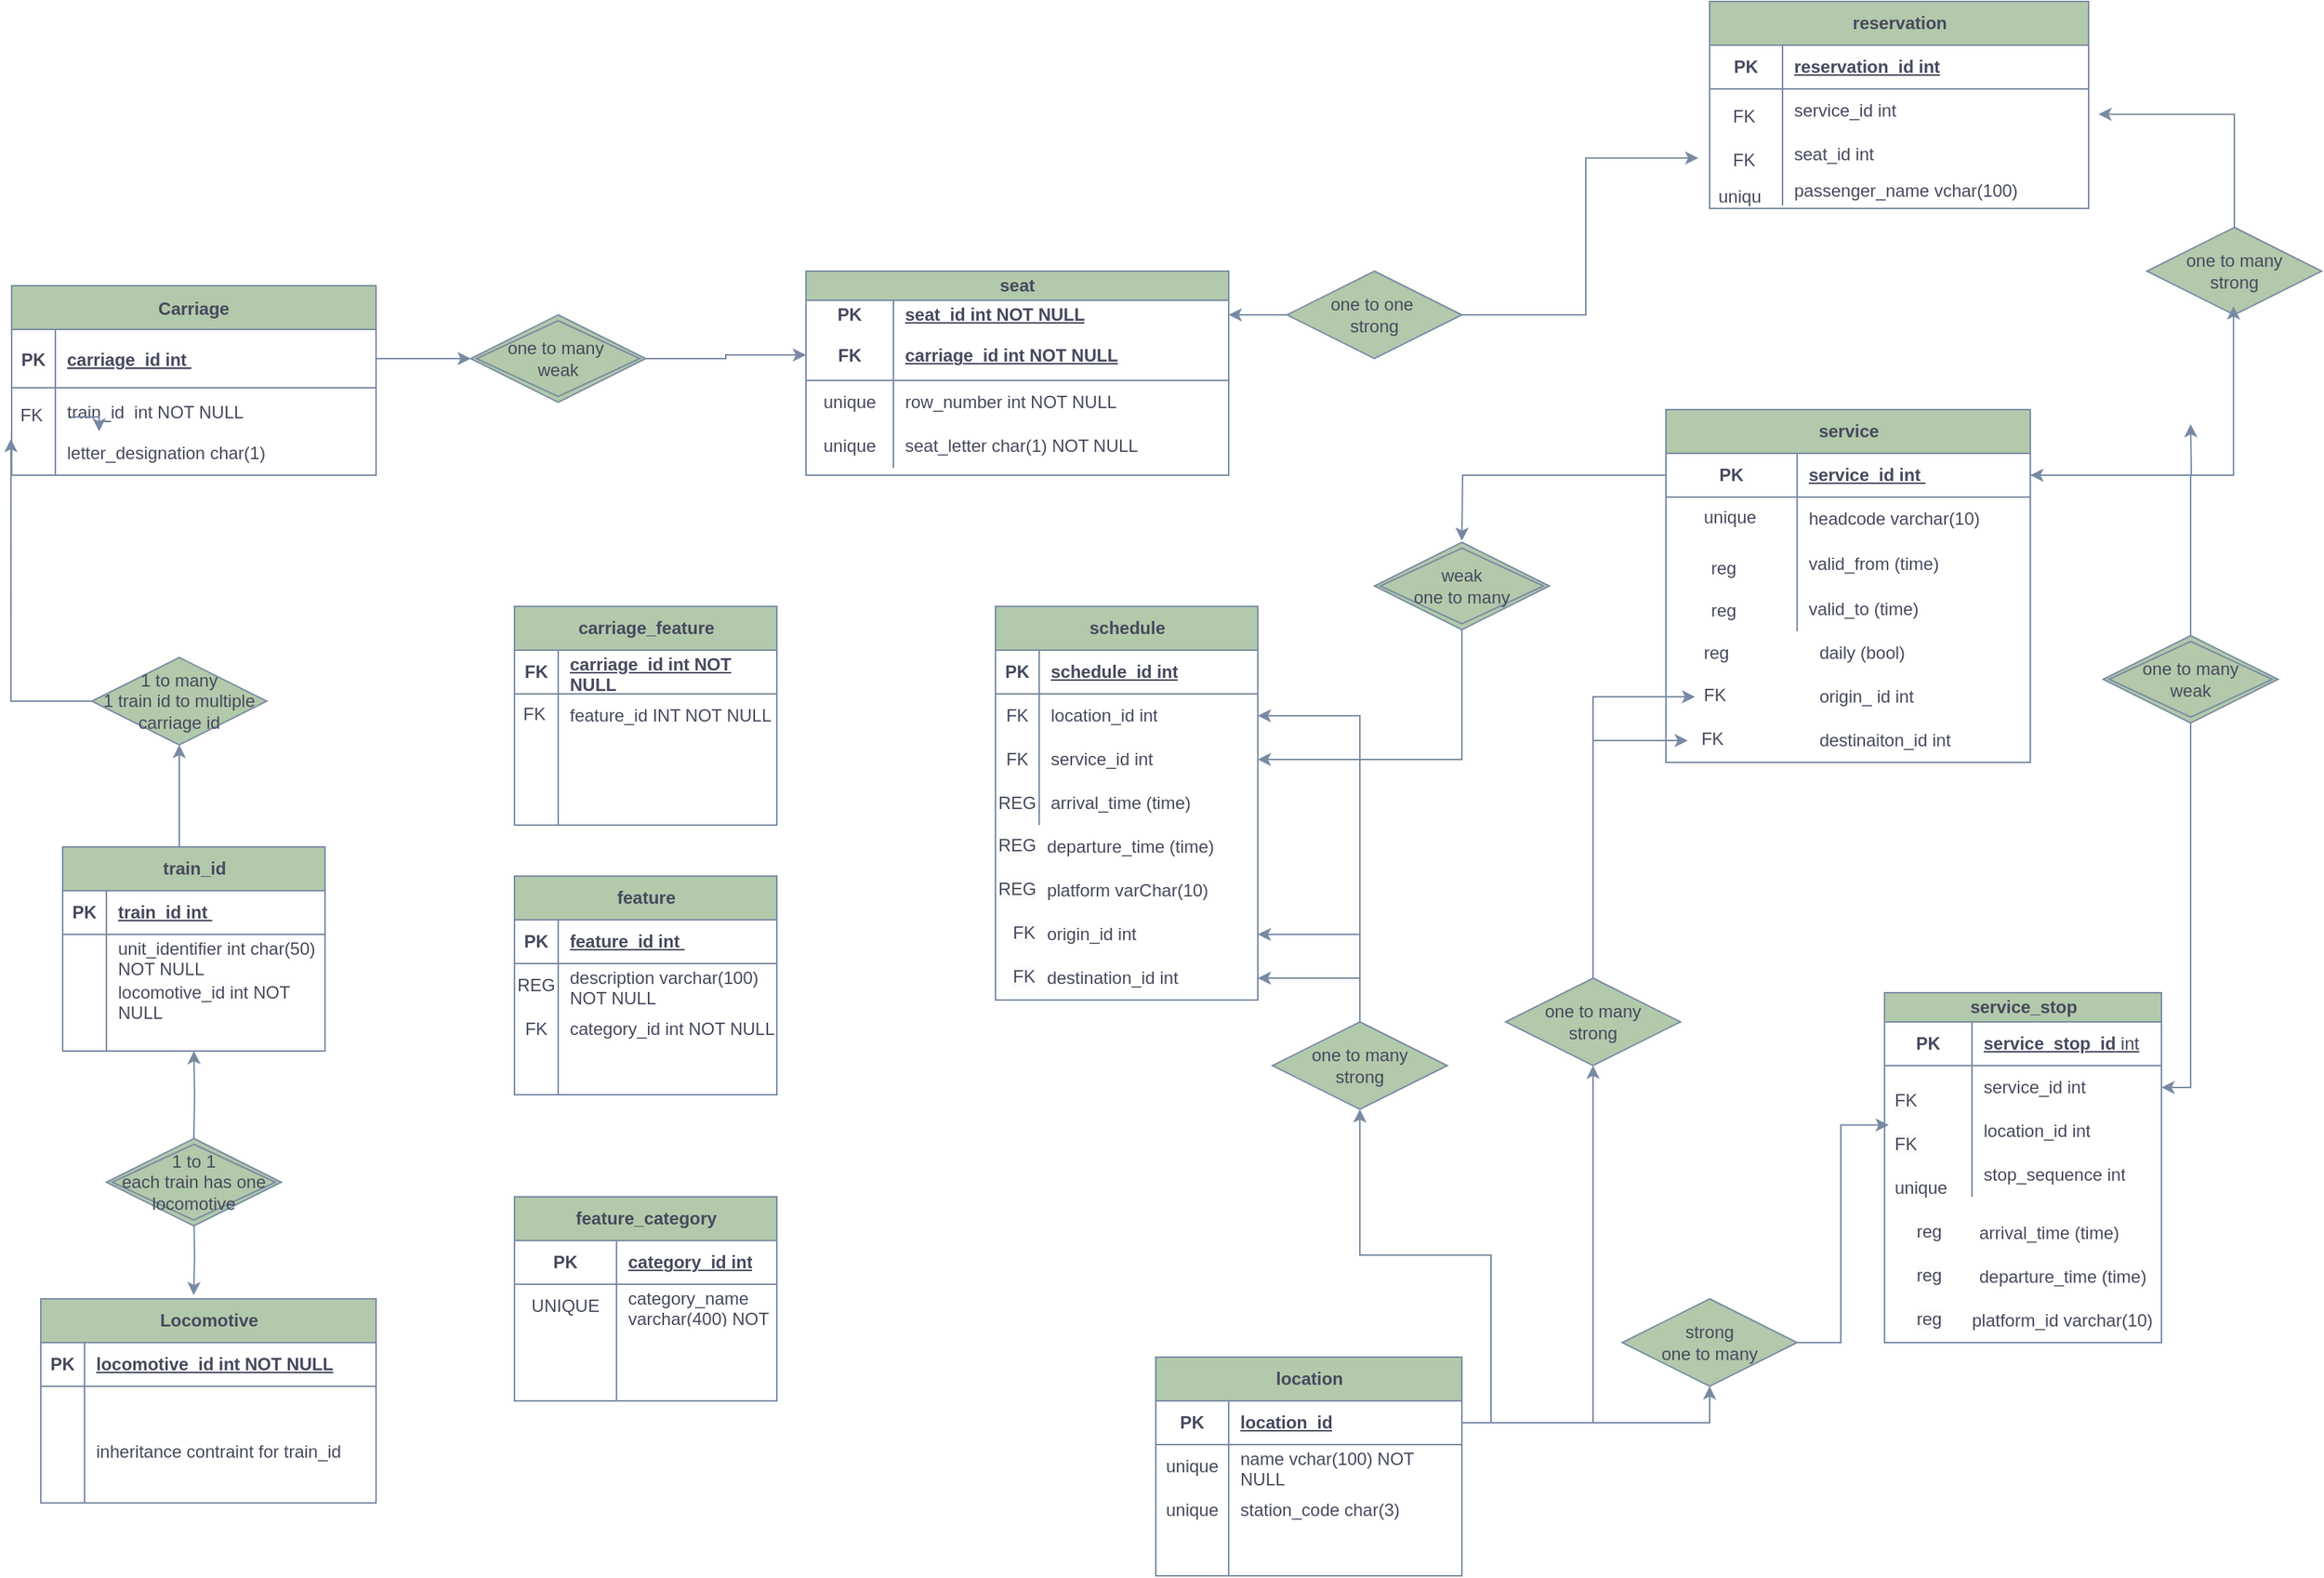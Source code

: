 <mxfile version="26.1.1">
  <diagram id="R2lEEEUBdFMjLlhIrx00" name="Page-1">
    <mxGraphModel dx="2331" dy="1318" grid="1" gridSize="10" guides="1" tooltips="1" connect="1" arrows="1" fold="1" page="1" pageScale="1" pageWidth="850" pageHeight="1100" math="0" shadow="0" extFonts="Permanent Marker^https://fonts.googleapis.com/css?family=Permanent+Marker">
      <root>
        <mxCell id="0" />
        <mxCell id="1" parent="0" />
        <mxCell id="C-vyLk0tnHw3VtMMgP7b-23" value="Carriage" style="shape=table;startSize=30;container=1;collapsible=1;childLayout=tableLayout;fixedRows=1;rowLines=0;fontStyle=1;align=center;resizeLast=1;labelBackgroundColor=none;fillColor=#B2C9AB;strokeColor=#788AA3;fontColor=#46495D;" parent="1" vertex="1">
          <mxGeometry x="55" y="195" width="250" height="130" as="geometry" />
        </mxCell>
        <mxCell id="C-vyLk0tnHw3VtMMgP7b-24" value="" style="shape=partialRectangle;collapsible=0;dropTarget=0;pointerEvents=0;fillColor=none;points=[[0,0.5],[1,0.5]];portConstraint=eastwest;top=0;left=0;right=0;bottom=1;labelBackgroundColor=none;strokeColor=#788AA3;fontColor=#46495D;" parent="C-vyLk0tnHw3VtMMgP7b-23" vertex="1">
          <mxGeometry y="30" width="250" height="40" as="geometry" />
        </mxCell>
        <mxCell id="C-vyLk0tnHw3VtMMgP7b-25" value="PK" style="shape=partialRectangle;overflow=hidden;connectable=0;fillColor=none;top=0;left=0;bottom=0;right=0;fontStyle=1;labelBackgroundColor=none;strokeColor=#788AA3;fontColor=#46495D;" parent="C-vyLk0tnHw3VtMMgP7b-24" vertex="1">
          <mxGeometry width="30" height="40" as="geometry">
            <mxRectangle width="30" height="40" as="alternateBounds" />
          </mxGeometry>
        </mxCell>
        <mxCell id="C-vyLk0tnHw3VtMMgP7b-26" value="carriage_id int " style="shape=partialRectangle;overflow=hidden;connectable=0;fillColor=none;top=0;left=0;bottom=0;right=0;align=left;spacingLeft=6;fontStyle=5;labelBackgroundColor=none;strokeColor=#788AA3;fontColor=#46495D;" parent="C-vyLk0tnHw3VtMMgP7b-24" vertex="1">
          <mxGeometry x="30" width="220" height="40" as="geometry">
            <mxRectangle width="220" height="40" as="alternateBounds" />
          </mxGeometry>
        </mxCell>
        <mxCell id="C-vyLk0tnHw3VtMMgP7b-27" value="" style="shape=partialRectangle;collapsible=0;dropTarget=0;pointerEvents=0;fillColor=none;points=[[0,0.5],[1,0.5]];portConstraint=eastwest;top=0;left=0;right=0;bottom=0;labelBackgroundColor=none;strokeColor=#788AA3;fontColor=#46495D;" parent="C-vyLk0tnHw3VtMMgP7b-23" vertex="1">
          <mxGeometry y="70" width="250" height="60" as="geometry" />
        </mxCell>
        <mxCell id="C-vyLk0tnHw3VtMMgP7b-28" value="" style="shape=partialRectangle;overflow=hidden;connectable=0;fillColor=none;top=0;left=0;bottom=0;right=0;labelBackgroundColor=none;strokeColor=#788AA3;fontColor=#46495D;" parent="C-vyLk0tnHw3VtMMgP7b-27" vertex="1">
          <mxGeometry width="30" height="60" as="geometry">
            <mxRectangle width="30" height="60" as="alternateBounds" />
          </mxGeometry>
        </mxCell>
        <mxCell id="C-vyLk0tnHw3VtMMgP7b-29" value="train_id  int NOT NULL&#xa;&#xa;letter_designation char(1)" style="shape=partialRectangle;overflow=hidden;connectable=0;fillColor=none;top=0;left=0;bottom=0;right=0;align=left;spacingLeft=6;labelBackgroundColor=none;strokeColor=#788AA3;fontColor=#46495D;" parent="C-vyLk0tnHw3VtMMgP7b-27" vertex="1">
          <mxGeometry x="30" width="220" height="60" as="geometry">
            <mxRectangle width="220" height="60" as="alternateBounds" />
          </mxGeometry>
        </mxCell>
        <mxCell id="wegpd8dTbChJNqcG19DI-13" value="Locomotive" style="shape=table;startSize=30;container=1;collapsible=1;childLayout=tableLayout;fixedRows=1;rowLines=0;fontStyle=1;align=center;resizeLast=1;html=1;labelBackgroundColor=none;fillColor=#B2C9AB;strokeColor=#788AA3;fontColor=#46495D;" vertex="1" parent="1">
          <mxGeometry x="75" y="890" width="230" height="140" as="geometry" />
        </mxCell>
        <mxCell id="wegpd8dTbChJNqcG19DI-14" value="" style="shape=tableRow;horizontal=0;startSize=0;swimlaneHead=0;swimlaneBody=0;fillColor=none;collapsible=0;dropTarget=0;points=[[0,0.5],[1,0.5]];portConstraint=eastwest;top=0;left=0;right=0;bottom=1;labelBackgroundColor=none;strokeColor=#788AA3;fontColor=#46495D;" vertex="1" parent="wegpd8dTbChJNqcG19DI-13">
          <mxGeometry y="30" width="230" height="30" as="geometry" />
        </mxCell>
        <mxCell id="wegpd8dTbChJNqcG19DI-15" value="PK" style="shape=partialRectangle;connectable=0;fillColor=none;top=0;left=0;bottom=0;right=0;fontStyle=1;overflow=hidden;whiteSpace=wrap;html=1;labelBackgroundColor=none;strokeColor=#788AA3;fontColor=#46495D;" vertex="1" parent="wegpd8dTbChJNqcG19DI-14">
          <mxGeometry width="30" height="30" as="geometry">
            <mxRectangle width="30" height="30" as="alternateBounds" />
          </mxGeometry>
        </mxCell>
        <mxCell id="wegpd8dTbChJNqcG19DI-16" value="locomotive_id int NOT NULL" style="shape=partialRectangle;connectable=0;fillColor=none;top=0;left=0;bottom=0;right=0;align=left;spacingLeft=6;fontStyle=5;overflow=hidden;whiteSpace=wrap;html=1;labelBackgroundColor=none;strokeColor=#788AA3;fontColor=#46495D;" vertex="1" parent="wegpd8dTbChJNqcG19DI-14">
          <mxGeometry x="30" width="200" height="30" as="geometry">
            <mxRectangle width="200" height="30" as="alternateBounds" />
          </mxGeometry>
        </mxCell>
        <mxCell id="wegpd8dTbChJNqcG19DI-17" value="" style="shape=tableRow;horizontal=0;startSize=0;swimlaneHead=0;swimlaneBody=0;fillColor=none;collapsible=0;dropTarget=0;points=[[0,0.5],[1,0.5]];portConstraint=eastwest;top=0;left=0;right=0;bottom=0;labelBackgroundColor=none;strokeColor=#788AA3;fontColor=#46495D;" vertex="1" parent="wegpd8dTbChJNqcG19DI-13">
          <mxGeometry y="60" width="230" height="30" as="geometry" />
        </mxCell>
        <mxCell id="wegpd8dTbChJNqcG19DI-18" value="" style="shape=partialRectangle;connectable=0;fillColor=none;top=0;left=0;bottom=0;right=0;editable=1;overflow=hidden;whiteSpace=wrap;html=1;labelBackgroundColor=none;strokeColor=#788AA3;fontColor=#46495D;" vertex="1" parent="wegpd8dTbChJNqcG19DI-17">
          <mxGeometry width="30" height="30" as="geometry">
            <mxRectangle width="30" height="30" as="alternateBounds" />
          </mxGeometry>
        </mxCell>
        <mxCell id="wegpd8dTbChJNqcG19DI-19" value="" style="shape=partialRectangle;connectable=0;fillColor=none;top=0;left=0;bottom=0;right=0;align=left;spacingLeft=6;overflow=hidden;whiteSpace=wrap;html=1;labelBackgroundColor=none;strokeColor=#788AA3;fontColor=#46495D;" vertex="1" parent="wegpd8dTbChJNqcG19DI-17">
          <mxGeometry x="30" width="200" height="30" as="geometry">
            <mxRectangle width="200" height="30" as="alternateBounds" />
          </mxGeometry>
        </mxCell>
        <mxCell id="wegpd8dTbChJNqcG19DI-20" value="" style="shape=tableRow;horizontal=0;startSize=0;swimlaneHead=0;swimlaneBody=0;fillColor=none;collapsible=0;dropTarget=0;points=[[0,0.5],[1,0.5]];portConstraint=eastwest;top=0;left=0;right=0;bottom=0;labelBackgroundColor=none;strokeColor=#788AA3;fontColor=#46495D;" vertex="1" parent="wegpd8dTbChJNqcG19DI-13">
          <mxGeometry y="90" width="230" height="30" as="geometry" />
        </mxCell>
        <mxCell id="wegpd8dTbChJNqcG19DI-21" value="" style="shape=partialRectangle;connectable=0;fillColor=none;top=0;left=0;bottom=0;right=0;editable=1;overflow=hidden;whiteSpace=wrap;html=1;labelBackgroundColor=none;strokeColor=#788AA3;fontColor=#46495D;" vertex="1" parent="wegpd8dTbChJNqcG19DI-20">
          <mxGeometry width="30" height="30" as="geometry">
            <mxRectangle width="30" height="30" as="alternateBounds" />
          </mxGeometry>
        </mxCell>
        <mxCell id="wegpd8dTbChJNqcG19DI-22" value="inheritance contraint for train_id" style="shape=partialRectangle;connectable=0;fillColor=none;top=0;left=0;bottom=0;right=0;align=left;spacingLeft=6;overflow=hidden;whiteSpace=wrap;html=1;labelBackgroundColor=none;strokeColor=#788AA3;fontColor=#46495D;" vertex="1" parent="wegpd8dTbChJNqcG19DI-20">
          <mxGeometry x="30" width="200" height="30" as="geometry">
            <mxRectangle width="200" height="30" as="alternateBounds" />
          </mxGeometry>
        </mxCell>
        <mxCell id="wegpd8dTbChJNqcG19DI-23" value="" style="shape=tableRow;horizontal=0;startSize=0;swimlaneHead=0;swimlaneBody=0;fillColor=none;collapsible=0;dropTarget=0;points=[[0,0.5],[1,0.5]];portConstraint=eastwest;top=0;left=0;right=0;bottom=0;labelBackgroundColor=none;strokeColor=#788AA3;fontColor=#46495D;" vertex="1" parent="wegpd8dTbChJNqcG19DI-13">
          <mxGeometry y="120" width="230" height="20" as="geometry" />
        </mxCell>
        <mxCell id="wegpd8dTbChJNqcG19DI-24" value="" style="shape=partialRectangle;connectable=0;fillColor=none;top=0;left=0;bottom=0;right=0;editable=1;overflow=hidden;whiteSpace=wrap;html=1;labelBackgroundColor=none;strokeColor=#788AA3;fontColor=#46495D;" vertex="1" parent="wegpd8dTbChJNqcG19DI-23">
          <mxGeometry width="30" height="20" as="geometry">
            <mxRectangle width="30" height="20" as="alternateBounds" />
          </mxGeometry>
        </mxCell>
        <mxCell id="wegpd8dTbChJNqcG19DI-25" value="" style="shape=partialRectangle;connectable=0;fillColor=none;top=0;left=0;bottom=0;right=0;align=left;spacingLeft=6;overflow=hidden;whiteSpace=wrap;html=1;labelBackgroundColor=none;strokeColor=#788AA3;fontColor=#46495D;" vertex="1" parent="wegpd8dTbChJNqcG19DI-23">
          <mxGeometry x="30" width="200" height="20" as="geometry">
            <mxRectangle width="200" height="20" as="alternateBounds" />
          </mxGeometry>
        </mxCell>
        <mxCell id="wegpd8dTbChJNqcG19DI-49" style="edgeStyle=orthogonalEdgeStyle;rounded=0;orthogonalLoop=1;jettySize=auto;html=1;exitX=0.5;exitY=0;exitDx=0;exitDy=0;entryX=0.5;entryY=1;entryDx=0;entryDy=0;labelBackgroundColor=none;strokeColor=#788AA3;fontColor=default;" edge="1" parent="1" source="wegpd8dTbChJNqcG19DI-26" target="wegpd8dTbChJNqcG19DI-48">
          <mxGeometry relative="1" as="geometry">
            <Array as="points">
              <mxPoint x="170" y="580" />
            </Array>
          </mxGeometry>
        </mxCell>
        <mxCell id="wegpd8dTbChJNqcG19DI-26" value="train_id" style="shape=table;startSize=30;container=1;collapsible=1;childLayout=tableLayout;fixedRows=1;rowLines=0;fontStyle=1;align=center;resizeLast=1;html=1;labelBackgroundColor=none;fillColor=#B2C9AB;strokeColor=#788AA3;fontColor=#46495D;" vertex="1" parent="1">
          <mxGeometry x="90" y="580" width="180" height="140" as="geometry" />
        </mxCell>
        <mxCell id="wegpd8dTbChJNqcG19DI-27" value="" style="shape=tableRow;horizontal=0;startSize=0;swimlaneHead=0;swimlaneBody=0;fillColor=none;collapsible=0;dropTarget=0;points=[[0,0.5],[1,0.5]];portConstraint=eastwest;top=0;left=0;right=0;bottom=1;labelBackgroundColor=none;strokeColor=#788AA3;fontColor=#46495D;" vertex="1" parent="wegpd8dTbChJNqcG19DI-26">
          <mxGeometry y="30" width="180" height="30" as="geometry" />
        </mxCell>
        <mxCell id="wegpd8dTbChJNqcG19DI-28" value="PK" style="shape=partialRectangle;connectable=0;fillColor=none;top=0;left=0;bottom=0;right=0;fontStyle=1;overflow=hidden;whiteSpace=wrap;html=1;labelBackgroundColor=none;strokeColor=#788AA3;fontColor=#46495D;" vertex="1" parent="wegpd8dTbChJNqcG19DI-27">
          <mxGeometry width="30" height="30" as="geometry">
            <mxRectangle width="30" height="30" as="alternateBounds" />
          </mxGeometry>
        </mxCell>
        <mxCell id="wegpd8dTbChJNqcG19DI-29" value="train_id int&amp;nbsp;" style="shape=partialRectangle;connectable=0;fillColor=none;top=0;left=0;bottom=0;right=0;align=left;spacingLeft=6;fontStyle=5;overflow=hidden;whiteSpace=wrap;html=1;labelBackgroundColor=none;strokeColor=#788AA3;fontColor=#46495D;" vertex="1" parent="wegpd8dTbChJNqcG19DI-27">
          <mxGeometry x="30" width="150" height="30" as="geometry">
            <mxRectangle width="150" height="30" as="alternateBounds" />
          </mxGeometry>
        </mxCell>
        <mxCell id="wegpd8dTbChJNqcG19DI-30" value="" style="shape=tableRow;horizontal=0;startSize=0;swimlaneHead=0;swimlaneBody=0;fillColor=none;collapsible=0;dropTarget=0;points=[[0,0.5],[1,0.5]];portConstraint=eastwest;top=0;left=0;right=0;bottom=0;labelBackgroundColor=none;strokeColor=#788AA3;fontColor=#46495D;" vertex="1" parent="wegpd8dTbChJNqcG19DI-26">
          <mxGeometry y="60" width="180" height="30" as="geometry" />
        </mxCell>
        <mxCell id="wegpd8dTbChJNqcG19DI-31" value="" style="shape=partialRectangle;connectable=0;fillColor=none;top=0;left=0;bottom=0;right=0;editable=1;overflow=hidden;whiteSpace=wrap;html=1;labelBackgroundColor=none;strokeColor=#788AA3;fontColor=#46495D;" vertex="1" parent="wegpd8dTbChJNqcG19DI-30">
          <mxGeometry width="30" height="30" as="geometry">
            <mxRectangle width="30" height="30" as="alternateBounds" />
          </mxGeometry>
        </mxCell>
        <mxCell id="wegpd8dTbChJNqcG19DI-32" value="unit_identifier int char(50) NOT NULL&amp;nbsp;&amp;nbsp;" style="shape=partialRectangle;connectable=0;fillColor=none;top=0;left=0;bottom=0;right=0;align=left;spacingLeft=6;overflow=hidden;whiteSpace=wrap;html=1;labelBackgroundColor=none;strokeColor=#788AA3;fontColor=#46495D;" vertex="1" parent="wegpd8dTbChJNqcG19DI-30">
          <mxGeometry x="30" width="150" height="30" as="geometry">
            <mxRectangle width="150" height="30" as="alternateBounds" />
          </mxGeometry>
        </mxCell>
        <mxCell id="wegpd8dTbChJNqcG19DI-33" value="" style="shape=tableRow;horizontal=0;startSize=0;swimlaneHead=0;swimlaneBody=0;fillColor=none;collapsible=0;dropTarget=0;points=[[0,0.5],[1,0.5]];portConstraint=eastwest;top=0;left=0;right=0;bottom=0;labelBackgroundColor=none;strokeColor=#788AA3;fontColor=#46495D;" vertex="1" parent="wegpd8dTbChJNqcG19DI-26">
          <mxGeometry y="90" width="180" height="30" as="geometry" />
        </mxCell>
        <mxCell id="wegpd8dTbChJNqcG19DI-34" value="" style="shape=partialRectangle;connectable=0;fillColor=none;top=0;left=0;bottom=0;right=0;editable=1;overflow=hidden;whiteSpace=wrap;html=1;labelBackgroundColor=none;strokeColor=#788AA3;fontColor=#46495D;" vertex="1" parent="wegpd8dTbChJNqcG19DI-33">
          <mxGeometry width="30" height="30" as="geometry">
            <mxRectangle width="30" height="30" as="alternateBounds" />
          </mxGeometry>
        </mxCell>
        <mxCell id="wegpd8dTbChJNqcG19DI-35" value="locomotive_id int NOT NULL&amp;nbsp;&amp;nbsp;" style="shape=partialRectangle;connectable=0;fillColor=none;top=0;left=0;bottom=0;right=0;align=left;spacingLeft=6;overflow=hidden;whiteSpace=wrap;html=1;labelBackgroundColor=none;strokeColor=#788AA3;fontColor=#46495D;" vertex="1" parent="wegpd8dTbChJNqcG19DI-33">
          <mxGeometry x="30" width="150" height="30" as="geometry">
            <mxRectangle width="150" height="30" as="alternateBounds" />
          </mxGeometry>
        </mxCell>
        <mxCell id="wegpd8dTbChJNqcG19DI-36" value="" style="shape=tableRow;horizontal=0;startSize=0;swimlaneHead=0;swimlaneBody=0;fillColor=none;collapsible=0;dropTarget=0;points=[[0,0.5],[1,0.5]];portConstraint=eastwest;top=0;left=0;right=0;bottom=0;labelBackgroundColor=none;strokeColor=#788AA3;fontColor=#46495D;" vertex="1" parent="wegpd8dTbChJNqcG19DI-26">
          <mxGeometry y="120" width="180" height="20" as="geometry" />
        </mxCell>
        <mxCell id="wegpd8dTbChJNqcG19DI-37" value="" style="shape=partialRectangle;connectable=0;fillColor=none;top=0;left=0;bottom=0;right=0;editable=1;overflow=hidden;whiteSpace=wrap;html=1;labelBackgroundColor=none;strokeColor=#788AA3;fontColor=#46495D;" vertex="1" parent="wegpd8dTbChJNqcG19DI-36">
          <mxGeometry width="30" height="20" as="geometry">
            <mxRectangle width="30" height="20" as="alternateBounds" />
          </mxGeometry>
        </mxCell>
        <mxCell id="wegpd8dTbChJNqcG19DI-38" value="" style="shape=partialRectangle;connectable=0;fillColor=none;top=0;left=0;bottom=0;right=0;align=left;spacingLeft=6;overflow=hidden;whiteSpace=wrap;html=1;labelBackgroundColor=none;strokeColor=#788AA3;fontColor=#46495D;" vertex="1" parent="wegpd8dTbChJNqcG19DI-36">
          <mxGeometry x="30" width="150" height="20" as="geometry">
            <mxRectangle width="150" height="20" as="alternateBounds" />
          </mxGeometry>
        </mxCell>
        <mxCell id="wegpd8dTbChJNqcG19DI-47" style="edgeStyle=orthogonalEdgeStyle;rounded=0;orthogonalLoop=1;jettySize=auto;html=1;exitX=0.5;exitY=0;exitDx=0;exitDy=0;labelBackgroundColor=none;strokeColor=#788AA3;fontColor=default;" edge="1" parent="1" target="wegpd8dTbChJNqcG19DI-26">
          <mxGeometry relative="1" as="geometry">
            <mxPoint x="180" y="780" as="sourcePoint" />
          </mxGeometry>
        </mxCell>
        <mxCell id="wegpd8dTbChJNqcG19DI-212" style="edgeStyle=orthogonalEdgeStyle;rounded=0;orthogonalLoop=1;jettySize=auto;html=1;exitX=1;exitY=0.5;exitDx=0;exitDy=0;strokeColor=#788AA3;fontColor=#46495D;fillColor=#B2C9AB;" edge="1" parent="1" source="wegpd8dTbChJNqcG19DI-180" target="C-vyLk0tnHw3VtMMgP7b-27">
          <mxGeometry relative="1" as="geometry" />
        </mxCell>
        <mxCell id="wegpd8dTbChJNqcG19DI-48" value="1 to many&lt;div&gt;1 train id to multiple carriage id&lt;/div&gt;" style="shape=rhombus;perimeter=rhombusPerimeter;whiteSpace=wrap;html=1;align=center;labelBackgroundColor=none;fillColor=#B2C9AB;strokeColor=#788AA3;fontColor=#46495D;" vertex="1" parent="1">
          <mxGeometry x="110" y="450" width="120" height="60" as="geometry" />
        </mxCell>
        <mxCell id="wegpd8dTbChJNqcG19DI-51" value="seat" style="shape=table;startSize=20;container=1;collapsible=1;childLayout=tableLayout;fixedRows=1;rowLines=0;fontStyle=1;align=center;resizeLast=1;html=1;whiteSpace=wrap;labelBackgroundColor=none;fillColor=#B2C9AB;strokeColor=#788AA3;fontColor=#46495D;" vertex="1" parent="1">
          <mxGeometry x="600" y="185" width="290" height="140" as="geometry" />
        </mxCell>
        <mxCell id="wegpd8dTbChJNqcG19DI-52" value="" style="shape=tableRow;horizontal=0;startSize=0;swimlaneHead=0;swimlaneBody=0;fillColor=none;collapsible=0;dropTarget=0;points=[[0,0.5],[1,0.5]];portConstraint=eastwest;top=0;left=0;right=0;bottom=0;html=1;labelBackgroundColor=none;strokeColor=#788AA3;fontColor=#46495D;" vertex="1" parent="wegpd8dTbChJNqcG19DI-51">
          <mxGeometry y="20" width="290" height="20" as="geometry" />
        </mxCell>
        <mxCell id="wegpd8dTbChJNqcG19DI-53" value="PK" style="shape=partialRectangle;connectable=0;fillColor=none;top=0;left=0;bottom=0;right=0;fontStyle=1;overflow=hidden;html=1;whiteSpace=wrap;labelBackgroundColor=none;strokeColor=#788AA3;fontColor=#46495D;" vertex="1" parent="wegpd8dTbChJNqcG19DI-52">
          <mxGeometry width="60" height="20" as="geometry">
            <mxRectangle width="60" height="20" as="alternateBounds" />
          </mxGeometry>
        </mxCell>
        <mxCell id="wegpd8dTbChJNqcG19DI-54" value="seat_id int NOT NULL" style="shape=partialRectangle;connectable=0;fillColor=none;top=0;left=0;bottom=0;right=0;align=left;spacingLeft=6;fontStyle=5;overflow=hidden;html=1;whiteSpace=wrap;labelBackgroundColor=none;strokeColor=#788AA3;fontColor=#46495D;" vertex="1" parent="wegpd8dTbChJNqcG19DI-52">
          <mxGeometry x="60" width="230" height="20" as="geometry">
            <mxRectangle width="230" height="20" as="alternateBounds" />
          </mxGeometry>
        </mxCell>
        <mxCell id="wegpd8dTbChJNqcG19DI-55" value="" style="shape=tableRow;horizontal=0;startSize=0;swimlaneHead=0;swimlaneBody=0;fillColor=none;collapsible=0;dropTarget=0;points=[[0,0.5],[1,0.5]];portConstraint=eastwest;top=0;left=0;right=0;bottom=1;html=1;labelBackgroundColor=none;strokeColor=#788AA3;fontColor=#46495D;" vertex="1" parent="wegpd8dTbChJNqcG19DI-51">
          <mxGeometry y="40" width="290" height="35" as="geometry" />
        </mxCell>
        <mxCell id="wegpd8dTbChJNqcG19DI-56" value="FK" style="shape=partialRectangle;connectable=0;fillColor=none;top=0;left=0;bottom=0;right=0;fontStyle=1;overflow=hidden;html=1;whiteSpace=wrap;labelBackgroundColor=none;strokeColor=#788AA3;fontColor=#46495D;" vertex="1" parent="wegpd8dTbChJNqcG19DI-55">
          <mxGeometry width="60" height="35" as="geometry">
            <mxRectangle width="60" height="35" as="alternateBounds" />
          </mxGeometry>
        </mxCell>
        <mxCell id="wegpd8dTbChJNqcG19DI-57" value="carriage_id int NOT NULL" style="shape=partialRectangle;connectable=0;fillColor=none;top=0;left=0;bottom=0;right=0;align=left;spacingLeft=6;fontStyle=5;overflow=hidden;html=1;whiteSpace=wrap;labelBackgroundColor=none;strokeColor=#788AA3;fontColor=#46495D;" vertex="1" parent="wegpd8dTbChJNqcG19DI-55">
          <mxGeometry x="60" width="230" height="35" as="geometry">
            <mxRectangle width="230" height="35" as="alternateBounds" />
          </mxGeometry>
        </mxCell>
        <mxCell id="wegpd8dTbChJNqcG19DI-58" value="" style="shape=tableRow;horizontal=0;startSize=0;swimlaneHead=0;swimlaneBody=0;fillColor=none;collapsible=0;dropTarget=0;points=[[0,0.5],[1,0.5]];portConstraint=eastwest;top=0;left=0;right=0;bottom=0;html=1;labelBackgroundColor=none;strokeColor=#788AA3;fontColor=#46495D;" vertex="1" parent="wegpd8dTbChJNqcG19DI-51">
          <mxGeometry y="75" width="290" height="30" as="geometry" />
        </mxCell>
        <mxCell id="wegpd8dTbChJNqcG19DI-59" value="unique" style="shape=partialRectangle;connectable=0;fillColor=none;top=0;left=0;bottom=0;right=0;editable=1;overflow=hidden;html=1;whiteSpace=wrap;labelBackgroundColor=none;strokeColor=#788AA3;fontColor=#46495D;" vertex="1" parent="wegpd8dTbChJNqcG19DI-58">
          <mxGeometry width="60" height="30" as="geometry">
            <mxRectangle width="60" height="30" as="alternateBounds" />
          </mxGeometry>
        </mxCell>
        <mxCell id="wegpd8dTbChJNqcG19DI-60" value="row_number int NOT NULL" style="shape=partialRectangle;connectable=0;fillColor=none;top=0;left=0;bottom=0;right=0;align=left;spacingLeft=6;overflow=hidden;html=1;whiteSpace=wrap;labelBackgroundColor=none;strokeColor=#788AA3;fontColor=#46495D;" vertex="1" parent="wegpd8dTbChJNqcG19DI-58">
          <mxGeometry x="60" width="230" height="30" as="geometry">
            <mxRectangle width="230" height="30" as="alternateBounds" />
          </mxGeometry>
        </mxCell>
        <mxCell id="wegpd8dTbChJNqcG19DI-61" value="" style="shape=tableRow;horizontal=0;startSize=0;swimlaneHead=0;swimlaneBody=0;fillColor=none;collapsible=0;dropTarget=0;points=[[0,0.5],[1,0.5]];portConstraint=eastwest;top=0;left=0;right=0;bottom=0;html=1;labelBackgroundColor=none;strokeColor=#788AA3;fontColor=#46495D;" vertex="1" parent="wegpd8dTbChJNqcG19DI-51">
          <mxGeometry y="105" width="290" height="30" as="geometry" />
        </mxCell>
        <mxCell id="wegpd8dTbChJNqcG19DI-62" value="unique" style="shape=partialRectangle;connectable=0;fillColor=none;top=0;left=0;bottom=0;right=0;editable=1;overflow=hidden;html=1;whiteSpace=wrap;labelBackgroundColor=none;strokeColor=#788AA3;fontColor=#46495D;" vertex="1" parent="wegpd8dTbChJNqcG19DI-61">
          <mxGeometry width="60" height="30" as="geometry">
            <mxRectangle width="60" height="30" as="alternateBounds" />
          </mxGeometry>
        </mxCell>
        <mxCell id="wegpd8dTbChJNqcG19DI-63" value="seat_letter char(1) NOT NULL" style="shape=partialRectangle;connectable=0;fillColor=none;top=0;left=0;bottom=0;right=0;align=left;spacingLeft=6;overflow=hidden;html=1;whiteSpace=wrap;labelBackgroundColor=none;strokeColor=#788AA3;fontColor=#46495D;" vertex="1" parent="wegpd8dTbChJNqcG19DI-61">
          <mxGeometry x="60" width="230" height="30" as="geometry">
            <mxRectangle width="230" height="30" as="alternateBounds" />
          </mxGeometry>
        </mxCell>
        <mxCell id="wegpd8dTbChJNqcG19DI-66" style="edgeStyle=orthogonalEdgeStyle;rounded=0;orthogonalLoop=1;jettySize=auto;html=1;exitX=1;exitY=0.5;exitDx=0;exitDy=0;entryX=0;entryY=0.5;entryDx=0;entryDy=0;labelBackgroundColor=none;strokeColor=#788AA3;fontColor=default;" edge="1" parent="1" source="wegpd8dTbChJNqcG19DI-64" target="wegpd8dTbChJNqcG19DI-55">
          <mxGeometry relative="1" as="geometry" />
        </mxCell>
        <mxCell id="wegpd8dTbChJNqcG19DI-64" value="one to many&amp;nbsp;&lt;div&gt;weak&lt;/div&gt;" style="shape=rhombus;double=1;perimeter=rhombusPerimeter;whiteSpace=wrap;html=1;align=center;labelBackgroundColor=none;fillColor=#B2C9AB;strokeColor=#788AA3;fontColor=#46495D;" vertex="1" parent="1">
          <mxGeometry x="370" y="215" width="120" height="60" as="geometry" />
        </mxCell>
        <mxCell id="wegpd8dTbChJNqcG19DI-65" style="edgeStyle=orthogonalEdgeStyle;rounded=0;orthogonalLoop=1;jettySize=auto;html=1;exitX=1;exitY=0.5;exitDx=0;exitDy=0;entryX=0;entryY=0.5;entryDx=0;entryDy=0;labelBackgroundColor=none;strokeColor=#788AA3;fontColor=default;" edge="1" parent="1" source="C-vyLk0tnHw3VtMMgP7b-24" target="wegpd8dTbChJNqcG19DI-64">
          <mxGeometry relative="1" as="geometry" />
        </mxCell>
        <mxCell id="wegpd8dTbChJNqcG19DI-112" value="" style="group;labelBackgroundColor=none;fontColor=#46495D;" vertex="1" connectable="0" parent="1">
          <mxGeometry x="1340" y="680" width="190" height="250" as="geometry" />
        </mxCell>
        <mxCell id="wegpd8dTbChJNqcG19DI-96" value="service_stop" style="shape=table;startSize=20;container=1;collapsible=1;childLayout=tableLayout;fixedRows=1;rowLines=0;fontStyle=1;align=center;resizeLast=1;html=1;labelBackgroundColor=none;fillColor=#B2C9AB;strokeColor=#788AA3;fontColor=#46495D;" vertex="1" parent="wegpd8dTbChJNqcG19DI-112">
          <mxGeometry width="190" height="240" as="geometry" />
        </mxCell>
        <mxCell id="wegpd8dTbChJNqcG19DI-97" value="" style="shape=tableRow;horizontal=0;startSize=0;swimlaneHead=0;swimlaneBody=0;fillColor=none;collapsible=0;dropTarget=0;points=[[0,0.5],[1,0.5]];portConstraint=eastwest;top=0;left=0;right=0;bottom=1;labelBackgroundColor=none;strokeColor=#788AA3;fontColor=#46495D;" vertex="1" parent="wegpd8dTbChJNqcG19DI-96">
          <mxGeometry y="20" width="190" height="30" as="geometry" />
        </mxCell>
        <mxCell id="wegpd8dTbChJNqcG19DI-98" value="PK" style="shape=partialRectangle;connectable=0;fillColor=none;top=0;left=0;bottom=0;right=0;fontStyle=1;overflow=hidden;whiteSpace=wrap;html=1;labelBackgroundColor=none;strokeColor=#788AA3;fontColor=#46495D;" vertex="1" parent="wegpd8dTbChJNqcG19DI-97">
          <mxGeometry width="60" height="30" as="geometry">
            <mxRectangle width="60" height="30" as="alternateBounds" />
          </mxGeometry>
        </mxCell>
        <mxCell id="wegpd8dTbChJNqcG19DI-99" value="service_stop_id&lt;span style=&quot;font-weight: normal;&quot;&gt;&amp;nbsp;int&lt;/span&gt;" style="shape=partialRectangle;connectable=0;fillColor=none;top=0;left=0;bottom=0;right=0;align=left;spacingLeft=6;fontStyle=5;overflow=hidden;whiteSpace=wrap;html=1;labelBackgroundColor=none;strokeColor=#788AA3;fontColor=#46495D;" vertex="1" parent="wegpd8dTbChJNqcG19DI-97">
          <mxGeometry x="60" width="130" height="30" as="geometry">
            <mxRectangle width="130" height="30" as="alternateBounds" />
          </mxGeometry>
        </mxCell>
        <mxCell id="wegpd8dTbChJNqcG19DI-100" value="" style="shape=tableRow;horizontal=0;startSize=0;swimlaneHead=0;swimlaneBody=0;fillColor=none;collapsible=0;dropTarget=0;points=[[0,0.5],[1,0.5]];portConstraint=eastwest;top=0;left=0;right=0;bottom=0;labelBackgroundColor=none;strokeColor=#788AA3;fontColor=#46495D;" vertex="1" parent="wegpd8dTbChJNqcG19DI-96">
          <mxGeometry y="50" width="190" height="30" as="geometry" />
        </mxCell>
        <mxCell id="wegpd8dTbChJNqcG19DI-101" value="" style="shape=partialRectangle;connectable=0;fillColor=none;top=0;left=0;bottom=0;right=0;editable=1;overflow=hidden;whiteSpace=wrap;html=1;labelBackgroundColor=none;strokeColor=#788AA3;fontColor=#46495D;" vertex="1" parent="wegpd8dTbChJNqcG19DI-100">
          <mxGeometry width="60" height="30" as="geometry">
            <mxRectangle width="60" height="30" as="alternateBounds" />
          </mxGeometry>
        </mxCell>
        <mxCell id="wegpd8dTbChJNqcG19DI-102" value="service_id int" style="shape=partialRectangle;connectable=0;fillColor=none;top=0;left=0;bottom=0;right=0;align=left;spacingLeft=6;overflow=hidden;whiteSpace=wrap;html=1;labelBackgroundColor=none;strokeColor=#788AA3;fontColor=#46495D;" vertex="1" parent="wegpd8dTbChJNqcG19DI-100">
          <mxGeometry x="60" width="130" height="30" as="geometry">
            <mxRectangle width="130" height="30" as="alternateBounds" />
          </mxGeometry>
        </mxCell>
        <mxCell id="wegpd8dTbChJNqcG19DI-103" value="" style="shape=tableRow;horizontal=0;startSize=0;swimlaneHead=0;swimlaneBody=0;fillColor=none;collapsible=0;dropTarget=0;points=[[0,0.5],[1,0.5]];portConstraint=eastwest;top=0;left=0;right=0;bottom=0;labelBackgroundColor=none;strokeColor=#788AA3;fontColor=#46495D;" vertex="1" parent="wegpd8dTbChJNqcG19DI-96">
          <mxGeometry y="80" width="190" height="30" as="geometry" />
        </mxCell>
        <mxCell id="wegpd8dTbChJNqcG19DI-104" value="" style="shape=partialRectangle;connectable=0;fillColor=none;top=0;left=0;bottom=0;right=0;editable=1;overflow=hidden;whiteSpace=wrap;html=1;labelBackgroundColor=none;strokeColor=#788AA3;fontColor=#46495D;" vertex="1" parent="wegpd8dTbChJNqcG19DI-103">
          <mxGeometry width="60" height="30" as="geometry">
            <mxRectangle width="60" height="30" as="alternateBounds" />
          </mxGeometry>
        </mxCell>
        <mxCell id="wegpd8dTbChJNqcG19DI-105" value="location_id int" style="shape=partialRectangle;connectable=0;fillColor=none;top=0;left=0;bottom=0;right=0;align=left;spacingLeft=6;overflow=hidden;whiteSpace=wrap;html=1;labelBackgroundColor=none;strokeColor=#788AA3;fontColor=#46495D;" vertex="1" parent="wegpd8dTbChJNqcG19DI-103">
          <mxGeometry x="60" width="130" height="30" as="geometry">
            <mxRectangle width="130" height="30" as="alternateBounds" />
          </mxGeometry>
        </mxCell>
        <mxCell id="wegpd8dTbChJNqcG19DI-106" value="" style="shape=tableRow;horizontal=0;startSize=0;swimlaneHead=0;swimlaneBody=0;fillColor=none;collapsible=0;dropTarget=0;points=[[0,0.5],[1,0.5]];portConstraint=eastwest;top=0;left=0;right=0;bottom=0;labelBackgroundColor=none;strokeColor=#788AA3;fontColor=#46495D;" vertex="1" parent="wegpd8dTbChJNqcG19DI-96">
          <mxGeometry y="110" width="190" height="30" as="geometry" />
        </mxCell>
        <mxCell id="wegpd8dTbChJNqcG19DI-107" value="" style="shape=partialRectangle;connectable=0;fillColor=none;top=0;left=0;bottom=0;right=0;editable=1;overflow=hidden;whiteSpace=wrap;html=1;labelBackgroundColor=none;strokeColor=#788AA3;fontColor=#46495D;" vertex="1" parent="wegpd8dTbChJNqcG19DI-106">
          <mxGeometry width="60" height="30" as="geometry">
            <mxRectangle width="60" height="30" as="alternateBounds" />
          </mxGeometry>
        </mxCell>
        <mxCell id="wegpd8dTbChJNqcG19DI-108" value="stop_sequence int" style="shape=partialRectangle;connectable=0;fillColor=none;top=0;left=0;bottom=0;right=0;align=left;spacingLeft=6;overflow=hidden;whiteSpace=wrap;html=1;labelBackgroundColor=none;strokeColor=#788AA3;fontColor=#46495D;" vertex="1" parent="wegpd8dTbChJNqcG19DI-106">
          <mxGeometry x="60" width="130" height="30" as="geometry">
            <mxRectangle width="130" height="30" as="alternateBounds" />
          </mxGeometry>
        </mxCell>
        <mxCell id="wegpd8dTbChJNqcG19DI-109" value="arrival_time (time)" style="text;strokeColor=none;align=left;fillColor=none;html=1;verticalAlign=middle;whiteSpace=wrap;rounded=0;labelBackgroundColor=none;fontColor=#46495D;" vertex="1" parent="wegpd8dTbChJNqcG19DI-112">
          <mxGeometry x="63.333" y="150" width="158.333" height="30" as="geometry" />
        </mxCell>
        <mxCell id="wegpd8dTbChJNqcG19DI-110" value="departure_time (time)" style="text;strokeColor=none;align=left;fillColor=none;html=1;verticalAlign=middle;whiteSpace=wrap;rounded=0;labelBackgroundColor=none;fontColor=#46495D;" vertex="1" parent="wegpd8dTbChJNqcG19DI-112">
          <mxGeometry x="63.333" y="180" width="158.333" height="30" as="geometry" />
        </mxCell>
        <mxCell id="wegpd8dTbChJNqcG19DI-111" value="platform_id varchar(10)" style="text;strokeColor=none;align=left;fillColor=none;html=1;verticalAlign=middle;whiteSpace=wrap;rounded=0;labelBackgroundColor=none;fontColor=#46495D;" vertex="1" parent="wegpd8dTbChJNqcG19DI-112">
          <mxGeometry x="58.056" y="210" width="158.333" height="30" as="geometry" />
        </mxCell>
        <mxCell id="wegpd8dTbChJNqcG19DI-197" value="&lt;span style=&quot;color: rgb(70, 73, 93); font-family: Helvetica; font-size: 12px; font-style: normal; font-variant-ligatures: normal; font-variant-caps: normal; font-weight: 400; letter-spacing: normal; orphans: 2; text-align: left; text-indent: 0px; text-transform: none; widows: 2; word-spacing: 0px; -webkit-text-stroke-width: 0px; white-space: normal; background-color: rgb(251, 251, 251); text-decoration-thickness: initial; text-decoration-style: initial; text-decoration-color: initial; display: inline !important; float: none;&quot;&gt;FK&lt;/span&gt;" style="text;whiteSpace=wrap;html=1;fontColor=#46495D;" vertex="1" parent="wegpd8dTbChJNqcG19DI-112">
          <mxGeometry x="5.278" y="60" width="52.778" height="40" as="geometry" />
        </mxCell>
        <mxCell id="wegpd8dTbChJNqcG19DI-202" value="&lt;span style=&quot;color: rgb(70, 73, 93); font-family: Helvetica; font-size: 12px; font-style: normal; font-variant-ligatures: normal; font-variant-caps: normal; font-weight: 400; letter-spacing: normal; orphans: 2; text-align: left; text-indent: 0px; text-transform: none; widows: 2; word-spacing: 0px; -webkit-text-stroke-width: 0px; white-space: normal; background-color: rgb(251, 251, 251); text-decoration-thickness: initial; text-decoration-style: initial; text-decoration-color: initial; display: inline !important; float: none;&quot;&gt;FK&lt;/span&gt;" style="text;whiteSpace=wrap;html=1;fontColor=#46495D;" vertex="1" parent="wegpd8dTbChJNqcG19DI-112">
          <mxGeometry x="5.28" y="90" width="52.78" height="30" as="geometry" />
        </mxCell>
        <mxCell id="wegpd8dTbChJNqcG19DI-203" value="unique" style="text;whiteSpace=wrap;html=1;fontColor=#46495D;" vertex="1" parent="wegpd8dTbChJNqcG19DI-112">
          <mxGeometry x="5.278" y="120" width="52.778" height="40" as="geometry" />
        </mxCell>
        <mxCell id="wegpd8dTbChJNqcG19DI-204" value="reg" style="text;whiteSpace=wrap;html=1;fontColor=#46495D;" vertex="1" parent="wegpd8dTbChJNqcG19DI-112">
          <mxGeometry x="20" y="150" width="70" height="40" as="geometry" />
        </mxCell>
        <mxCell id="wegpd8dTbChJNqcG19DI-205" value="&lt;span style=&quot;color: rgb(70, 73, 93); font-family: Helvetica; font-size: 12px; font-style: normal; font-variant-ligatures: normal; font-variant-caps: normal; font-weight: 400; letter-spacing: normal; orphans: 2; text-align: left; text-indent: 0px; text-transform: none; widows: 2; word-spacing: 0px; -webkit-text-stroke-width: 0px; white-space: normal; background-color: rgb(251, 251, 251); text-decoration-thickness: initial; text-decoration-style: initial; text-decoration-color: initial; display: inline !important; float: none;&quot;&gt;reg&lt;/span&gt;" style="text;whiteSpace=wrap;html=1;fontColor=#46495D;" vertex="1" parent="wegpd8dTbChJNqcG19DI-112">
          <mxGeometry x="20" y="180" width="50" height="40" as="geometry" />
        </mxCell>
        <mxCell id="wegpd8dTbChJNqcG19DI-206" value="&lt;span style=&quot;color: rgb(70, 73, 93); font-family: Helvetica; font-size: 12px; font-style: normal; font-variant-ligatures: normal; font-variant-caps: normal; font-weight: 400; letter-spacing: normal; orphans: 2; text-align: left; text-indent: 0px; text-transform: none; widows: 2; word-spacing: 0px; -webkit-text-stroke-width: 0px; white-space: normal; background-color: rgb(251, 251, 251); text-decoration-thickness: initial; text-decoration-style: initial; text-decoration-color: initial; display: inline !important; float: none;&quot;&gt;reg&lt;/span&gt;" style="text;whiteSpace=wrap;html=1;fontColor=#46495D;" vertex="1" parent="wegpd8dTbChJNqcG19DI-112">
          <mxGeometry x="20" y="210" width="50" height="40" as="geometry" />
        </mxCell>
        <mxCell id="wegpd8dTbChJNqcG19DI-113" value="" style="group;labelBackgroundColor=none;fontColor=#46495D;" vertex="1" connectable="0" parent="1">
          <mxGeometry x="1260" y="280" width="180" height="242" as="geometry" />
        </mxCell>
        <mxCell id="wegpd8dTbChJNqcG19DI-189" style="edgeStyle=orthogonalEdgeStyle;rounded=0;orthogonalLoop=1;jettySize=auto;html=1;exitX=1;exitY=0.5;exitDx=0;exitDy=0;strokeColor=#788AA3;fontColor=#46495D;fillColor=#B2C9AB;" edge="1" parent="wegpd8dTbChJNqcG19DI-113" source="wegpd8dTbChJNqcG19DI-81">
          <mxGeometry relative="1" as="geometry">
            <mxPoint x="290" y="10" as="targetPoint" />
          </mxGeometry>
        </mxCell>
        <mxCell id="wegpd8dTbChJNqcG19DI-222" value="" style="edgeLabel;html=1;align=center;verticalAlign=middle;resizable=0;points=[];strokeColor=#788AA3;fontColor=#46495D;fillColor=#B2C9AB;" vertex="1" connectable="0" parent="wegpd8dTbChJNqcG19DI-189">
          <mxGeometry x="0.883" y="-2" relative="1" as="geometry">
            <mxPoint as="offset" />
          </mxGeometry>
        </mxCell>
        <mxCell id="wegpd8dTbChJNqcG19DI-219" value="" style="group" vertex="1" connectable="0" parent="wegpd8dTbChJNqcG19DI-113">
          <mxGeometry x="-70" width="250" height="242" as="geometry" />
        </mxCell>
        <mxCell id="wegpd8dTbChJNqcG19DI-80" value="service" style="shape=table;startSize=30;container=1;collapsible=1;childLayout=tableLayout;fixedRows=1;rowLines=0;fontStyle=1;align=center;resizeLast=1;html=1;labelBackgroundColor=none;fillColor=#B2C9AB;strokeColor=#788AA3;fontColor=#46495D;" vertex="1" parent="wegpd8dTbChJNqcG19DI-219">
          <mxGeometry width="250" height="242" as="geometry" />
        </mxCell>
        <mxCell id="wegpd8dTbChJNqcG19DI-81" value="" style="shape=tableRow;horizontal=0;startSize=0;swimlaneHead=0;swimlaneBody=0;fillColor=none;collapsible=0;dropTarget=0;points=[[0,0.5],[1,0.5]];portConstraint=eastwest;top=0;left=0;right=0;bottom=1;labelBackgroundColor=none;strokeColor=#788AA3;fontColor=#46495D;" vertex="1" parent="wegpd8dTbChJNqcG19DI-80">
          <mxGeometry y="30" width="250" height="30" as="geometry" />
        </mxCell>
        <mxCell id="wegpd8dTbChJNqcG19DI-82" value="PK" style="shape=partialRectangle;connectable=0;fillColor=none;top=0;left=0;bottom=0;right=0;fontStyle=1;overflow=hidden;whiteSpace=wrap;html=1;labelBackgroundColor=none;strokeColor=#788AA3;fontColor=#46495D;" vertex="1" parent="wegpd8dTbChJNqcG19DI-81">
          <mxGeometry width="90.0" height="30" as="geometry">
            <mxRectangle width="90.0" height="30" as="alternateBounds" />
          </mxGeometry>
        </mxCell>
        <mxCell id="wegpd8dTbChJNqcG19DI-83" value="service_id int&amp;nbsp;" style="shape=partialRectangle;connectable=0;fillColor=none;top=0;left=0;bottom=0;right=0;align=left;spacingLeft=6;fontStyle=5;overflow=hidden;whiteSpace=wrap;html=1;labelBackgroundColor=none;strokeColor=#788AA3;fontColor=#46495D;" vertex="1" parent="wegpd8dTbChJNqcG19DI-81">
          <mxGeometry x="90.0" width="160.0" height="30" as="geometry">
            <mxRectangle width="160.0" height="30" as="alternateBounds" />
          </mxGeometry>
        </mxCell>
        <mxCell id="wegpd8dTbChJNqcG19DI-84" value="" style="shape=tableRow;horizontal=0;startSize=0;swimlaneHead=0;swimlaneBody=0;fillColor=none;collapsible=0;dropTarget=0;points=[[0,0.5],[1,0.5]];portConstraint=eastwest;top=0;left=0;right=0;bottom=0;labelBackgroundColor=none;strokeColor=#788AA3;fontColor=#46495D;" vertex="1" parent="wegpd8dTbChJNqcG19DI-80">
          <mxGeometry y="60" width="250" height="30" as="geometry" />
        </mxCell>
        <mxCell id="wegpd8dTbChJNqcG19DI-85" value="" style="shape=partialRectangle;connectable=0;fillColor=none;top=0;left=0;bottom=0;right=0;editable=1;overflow=hidden;whiteSpace=wrap;html=1;labelBackgroundColor=none;strokeColor=#788AA3;fontColor=#46495D;" vertex="1" parent="wegpd8dTbChJNqcG19DI-84">
          <mxGeometry width="90.0" height="30" as="geometry">
            <mxRectangle width="90.0" height="30" as="alternateBounds" />
          </mxGeometry>
        </mxCell>
        <mxCell id="wegpd8dTbChJNqcG19DI-86" value="headcode varchar(10)" style="shape=partialRectangle;connectable=0;fillColor=none;top=0;left=0;bottom=0;right=0;align=left;spacingLeft=6;overflow=hidden;whiteSpace=wrap;html=1;labelBackgroundColor=none;strokeColor=#788AA3;fontColor=#46495D;" vertex="1" parent="wegpd8dTbChJNqcG19DI-84">
          <mxGeometry x="90.0" width="160.0" height="30" as="geometry">
            <mxRectangle width="160.0" height="30" as="alternateBounds" />
          </mxGeometry>
        </mxCell>
        <mxCell id="wegpd8dTbChJNqcG19DI-87" value="" style="shape=tableRow;horizontal=0;startSize=0;swimlaneHead=0;swimlaneBody=0;fillColor=none;collapsible=0;dropTarget=0;points=[[0,0.5],[1,0.5]];portConstraint=eastwest;top=0;left=0;right=0;bottom=0;labelBackgroundColor=none;strokeColor=#788AA3;fontColor=#46495D;" vertex="1" parent="wegpd8dTbChJNqcG19DI-80">
          <mxGeometry y="90" width="250" height="32" as="geometry" />
        </mxCell>
        <mxCell id="wegpd8dTbChJNqcG19DI-88" value="" style="shape=partialRectangle;connectable=0;fillColor=none;top=0;left=0;bottom=0;right=0;editable=1;overflow=hidden;whiteSpace=wrap;html=1;labelBackgroundColor=none;strokeColor=#788AA3;fontColor=#46495D;" vertex="1" parent="wegpd8dTbChJNqcG19DI-87">
          <mxGeometry width="90.0" height="32" as="geometry">
            <mxRectangle width="90.0" height="32" as="alternateBounds" />
          </mxGeometry>
        </mxCell>
        <mxCell id="wegpd8dTbChJNqcG19DI-89" value="valid_from (time)&amp;nbsp;" style="shape=partialRectangle;connectable=0;fillColor=none;top=0;left=0;bottom=0;right=0;align=left;spacingLeft=6;overflow=hidden;whiteSpace=wrap;html=1;labelBackgroundColor=none;strokeColor=#788AA3;fontColor=#46495D;" vertex="1" parent="wegpd8dTbChJNqcG19DI-87">
          <mxGeometry x="90.0" width="160.0" height="32" as="geometry">
            <mxRectangle width="160.0" height="32" as="alternateBounds" />
          </mxGeometry>
        </mxCell>
        <mxCell id="wegpd8dTbChJNqcG19DI-90" value="" style="shape=tableRow;horizontal=0;startSize=0;swimlaneHead=0;swimlaneBody=0;fillColor=none;collapsible=0;dropTarget=0;points=[[0,0.5],[1,0.5]];portConstraint=eastwest;top=0;left=0;right=0;bottom=0;labelBackgroundColor=none;strokeColor=#788AA3;fontColor=#46495D;" vertex="1" parent="wegpd8dTbChJNqcG19DI-80">
          <mxGeometry y="122" width="250" height="30" as="geometry" />
        </mxCell>
        <mxCell id="wegpd8dTbChJNqcG19DI-91" value="" style="shape=partialRectangle;connectable=0;fillColor=none;top=0;left=0;bottom=0;right=0;editable=1;overflow=hidden;whiteSpace=wrap;html=1;labelBackgroundColor=none;strokeColor=#788AA3;fontColor=#46495D;" vertex="1" parent="wegpd8dTbChJNqcG19DI-90">
          <mxGeometry width="90.0" height="30" as="geometry">
            <mxRectangle width="90.0" height="30" as="alternateBounds" />
          </mxGeometry>
        </mxCell>
        <mxCell id="wegpd8dTbChJNqcG19DI-92" value="valid_to (time)" style="shape=partialRectangle;connectable=0;fillColor=none;top=0;left=0;bottom=0;right=0;align=left;spacingLeft=6;overflow=hidden;whiteSpace=wrap;html=1;labelBackgroundColor=none;strokeColor=#788AA3;fontColor=#46495D;" vertex="1" parent="wegpd8dTbChJNqcG19DI-90">
          <mxGeometry x="90.0" width="160.0" height="30" as="geometry">
            <mxRectangle width="160.0" height="30" as="alternateBounds" />
          </mxGeometry>
        </mxCell>
        <mxCell id="wegpd8dTbChJNqcG19DI-93" value="&amp;nbsp;daily (bool)&amp;nbsp;&amp;nbsp;" style="text;strokeColor=none;align=left;fillColor=none;html=1;verticalAlign=middle;whiteSpace=wrap;rounded=0;labelBackgroundColor=none;fontColor=#46495D;" vertex="1" parent="wegpd8dTbChJNqcG19DI-219">
          <mxGeometry x="100" y="152" width="150" height="30" as="geometry" />
        </mxCell>
        <mxCell id="wegpd8dTbChJNqcG19DI-94" value="&amp;nbsp;origin_ id int" style="text;strokeColor=none;align=left;fillColor=none;html=1;verticalAlign=middle;whiteSpace=wrap;rounded=0;labelBackgroundColor=none;fontColor=#46495D;" vertex="1" parent="wegpd8dTbChJNqcG19DI-219">
          <mxGeometry x="100" y="182" width="150" height="30" as="geometry" />
        </mxCell>
        <mxCell id="wegpd8dTbChJNqcG19DI-95" value="&amp;nbsp;destinaiton_id int&amp;nbsp;" style="text;strokeColor=none;align=left;fillColor=none;html=1;verticalAlign=middle;whiteSpace=wrap;rounded=0;labelBackgroundColor=none;fontColor=#46495D;" vertex="1" parent="wegpd8dTbChJNqcG19DI-219">
          <mxGeometry x="100" y="212" width="150" height="30" as="geometry" />
        </mxCell>
        <mxCell id="wegpd8dTbChJNqcG19DI-192" value="FK" style="text;strokeColor=none;fillColor=none;spacingLeft=4;spacingRight=4;overflow=hidden;rotatable=0;points=[[0,0.5],[1,0.5]];portConstraint=eastwest;fontSize=12;whiteSpace=wrap;html=1;fontColor=#46495D;" vertex="1" parent="wegpd8dTbChJNqcG19DI-219">
          <mxGeometry x="20" y="182" width="40" height="30" as="geometry" />
        </mxCell>
        <mxCell id="wegpd8dTbChJNqcG19DI-193" value="&amp;nbsp;FK" style="text;strokeColor=none;fillColor=none;spacingLeft=4;spacingRight=4;overflow=hidden;rotatable=0;points=[[0,0.5],[1,0.5]];portConstraint=eastwest;fontSize=12;whiteSpace=wrap;html=1;fontColor=#46495D;" vertex="1" parent="wegpd8dTbChJNqcG19DI-219">
          <mxGeometry x="15" y="212" width="40" height="30" as="geometry" />
        </mxCell>
        <mxCell id="wegpd8dTbChJNqcG19DI-194" value="reg" style="text;strokeColor=none;fillColor=none;spacingLeft=4;spacingRight=4;overflow=hidden;rotatable=0;points=[[0,0.5],[1,0.5]];portConstraint=eastwest;fontSize=12;whiteSpace=wrap;html=1;fontColor=#46495D;" vertex="1" parent="wegpd8dTbChJNqcG19DI-219">
          <mxGeometry x="20" y="153" width="40" height="30" as="geometry" />
        </mxCell>
        <mxCell id="wegpd8dTbChJNqcG19DI-195" value="reg" style="text;strokeColor=none;fillColor=none;spacingLeft=4;spacingRight=4;overflow=hidden;rotatable=0;points=[[0,0.5],[1,0.5]];portConstraint=eastwest;fontSize=12;whiteSpace=wrap;html=1;fontColor=#46495D;" vertex="1" parent="wegpd8dTbChJNqcG19DI-219">
          <mxGeometry x="25" y="124" width="40" height="30" as="geometry" />
        </mxCell>
        <mxCell id="wegpd8dTbChJNqcG19DI-196" value="reg" style="text;strokeColor=none;fillColor=none;spacingLeft=4;spacingRight=4;overflow=hidden;rotatable=0;points=[[0,0.5],[1,0.5]];portConstraint=eastwest;fontSize=12;whiteSpace=wrap;html=1;fontColor=#46495D;" vertex="1" parent="wegpd8dTbChJNqcG19DI-219">
          <mxGeometry x="25" y="95" width="40" height="30" as="geometry" />
        </mxCell>
        <mxCell id="wegpd8dTbChJNqcG19DI-191" value="unique" style="text;strokeColor=none;fillColor=none;spacingLeft=4;spacingRight=4;overflow=hidden;rotatable=0;points=[[0,0.5],[1,0.5]];portConstraint=eastwest;fontSize=12;whiteSpace=wrap;html=1;fontColor=#46495D;" vertex="1" parent="wegpd8dTbChJNqcG19DI-219">
          <mxGeometry x="20" y="60" width="50" height="30" as="geometry" />
        </mxCell>
        <mxCell id="wegpd8dTbChJNqcG19DI-236" style="edgeStyle=orthogonalEdgeStyle;rounded=0;orthogonalLoop=1;jettySize=auto;html=1;exitX=0;exitY=0.5;exitDx=0;exitDy=0;strokeColor=#788AA3;fontColor=#46495D;fillColor=#B2C9AB;" edge="1" parent="wegpd8dTbChJNqcG19DI-219" source="wegpd8dTbChJNqcG19DI-81">
          <mxGeometry relative="1" as="geometry">
            <mxPoint x="-140.0" y="90.0" as="targetPoint" />
          </mxGeometry>
        </mxCell>
        <mxCell id="wegpd8dTbChJNqcG19DI-114" value="location" style="shape=table;startSize=30;container=1;collapsible=1;childLayout=tableLayout;fixedRows=1;rowLines=0;fontStyle=1;align=center;resizeLast=1;html=1;labelBackgroundColor=none;fillColor=#B2C9AB;strokeColor=#788AA3;fontColor=#46495D;" vertex="1" parent="1">
          <mxGeometry x="840" y="930" width="210" height="150" as="geometry" />
        </mxCell>
        <mxCell id="wegpd8dTbChJNqcG19DI-115" value="" style="shape=tableRow;horizontal=0;startSize=0;swimlaneHead=0;swimlaneBody=0;fillColor=none;collapsible=0;dropTarget=0;points=[[0,0.5],[1,0.5]];portConstraint=eastwest;top=0;left=0;right=0;bottom=1;labelBackgroundColor=none;strokeColor=#788AA3;fontColor=#46495D;" vertex="1" parent="wegpd8dTbChJNqcG19DI-114">
          <mxGeometry y="30" width="210" height="30" as="geometry" />
        </mxCell>
        <mxCell id="wegpd8dTbChJNqcG19DI-116" value="PK" style="shape=partialRectangle;connectable=0;fillColor=none;top=0;left=0;bottom=0;right=0;fontStyle=1;overflow=hidden;whiteSpace=wrap;html=1;labelBackgroundColor=none;strokeColor=#788AA3;fontColor=#46495D;" vertex="1" parent="wegpd8dTbChJNqcG19DI-115">
          <mxGeometry width="50.0" height="30" as="geometry">
            <mxRectangle width="50.0" height="30" as="alternateBounds" />
          </mxGeometry>
        </mxCell>
        <mxCell id="wegpd8dTbChJNqcG19DI-117" value="location_id" style="shape=partialRectangle;connectable=0;fillColor=none;top=0;left=0;bottom=0;right=0;align=left;spacingLeft=6;fontStyle=5;overflow=hidden;whiteSpace=wrap;html=1;labelBackgroundColor=none;strokeColor=#788AA3;fontColor=#46495D;" vertex="1" parent="wegpd8dTbChJNqcG19DI-115">
          <mxGeometry x="50.0" width="160.0" height="30" as="geometry">
            <mxRectangle width="160.0" height="30" as="alternateBounds" />
          </mxGeometry>
        </mxCell>
        <mxCell id="wegpd8dTbChJNqcG19DI-118" value="" style="shape=tableRow;horizontal=0;startSize=0;swimlaneHead=0;swimlaneBody=0;fillColor=none;collapsible=0;dropTarget=0;points=[[0,0.5],[1,0.5]];portConstraint=eastwest;top=0;left=0;right=0;bottom=0;labelBackgroundColor=none;strokeColor=#788AA3;fontColor=#46495D;" vertex="1" parent="wegpd8dTbChJNqcG19DI-114">
          <mxGeometry y="60" width="210" height="30" as="geometry" />
        </mxCell>
        <mxCell id="wegpd8dTbChJNqcG19DI-119" value="unique" style="shape=partialRectangle;connectable=0;fillColor=none;top=0;left=0;bottom=0;right=0;editable=1;overflow=hidden;whiteSpace=wrap;html=1;labelBackgroundColor=none;strokeColor=#788AA3;fontColor=#46495D;" vertex="1" parent="wegpd8dTbChJNqcG19DI-118">
          <mxGeometry width="50.0" height="30" as="geometry">
            <mxRectangle width="50.0" height="30" as="alternateBounds" />
          </mxGeometry>
        </mxCell>
        <mxCell id="wegpd8dTbChJNqcG19DI-120" value="name vchar(100) NOT NULL" style="shape=partialRectangle;connectable=0;fillColor=none;top=0;left=0;bottom=0;right=0;align=left;spacingLeft=6;overflow=hidden;whiteSpace=wrap;html=1;labelBackgroundColor=none;strokeColor=#788AA3;fontColor=#46495D;" vertex="1" parent="wegpd8dTbChJNqcG19DI-118">
          <mxGeometry x="50.0" width="160.0" height="30" as="geometry">
            <mxRectangle width="160.0" height="30" as="alternateBounds" />
          </mxGeometry>
        </mxCell>
        <mxCell id="wegpd8dTbChJNqcG19DI-121" value="" style="shape=tableRow;horizontal=0;startSize=0;swimlaneHead=0;swimlaneBody=0;fillColor=none;collapsible=0;dropTarget=0;points=[[0,0.5],[1,0.5]];portConstraint=eastwest;top=0;left=0;right=0;bottom=0;labelBackgroundColor=none;strokeColor=#788AA3;fontColor=#46495D;" vertex="1" parent="wegpd8dTbChJNqcG19DI-114">
          <mxGeometry y="90" width="210" height="30" as="geometry" />
        </mxCell>
        <mxCell id="wegpd8dTbChJNqcG19DI-122" value="unique" style="shape=partialRectangle;connectable=0;fillColor=none;top=0;left=0;bottom=0;right=0;editable=1;overflow=hidden;whiteSpace=wrap;html=1;labelBackgroundColor=none;strokeColor=#788AA3;fontColor=#46495D;" vertex="1" parent="wegpd8dTbChJNqcG19DI-121">
          <mxGeometry width="50.0" height="30" as="geometry">
            <mxRectangle width="50.0" height="30" as="alternateBounds" />
          </mxGeometry>
        </mxCell>
        <mxCell id="wegpd8dTbChJNqcG19DI-123" value="station_code char(3)" style="shape=partialRectangle;connectable=0;fillColor=none;top=0;left=0;bottom=0;right=0;align=left;spacingLeft=6;overflow=hidden;whiteSpace=wrap;html=1;labelBackgroundColor=none;strokeColor=#788AA3;fontColor=#46495D;" vertex="1" parent="wegpd8dTbChJNqcG19DI-121">
          <mxGeometry x="50.0" width="160.0" height="30" as="geometry">
            <mxRectangle width="160.0" height="30" as="alternateBounds" />
          </mxGeometry>
        </mxCell>
        <mxCell id="wegpd8dTbChJNqcG19DI-124" value="" style="shape=tableRow;horizontal=0;startSize=0;swimlaneHead=0;swimlaneBody=0;fillColor=none;collapsible=0;dropTarget=0;points=[[0,0.5],[1,0.5]];portConstraint=eastwest;top=0;left=0;right=0;bottom=0;labelBackgroundColor=none;strokeColor=#788AA3;fontColor=#46495D;" vertex="1" parent="wegpd8dTbChJNqcG19DI-114">
          <mxGeometry y="120" width="210" height="30" as="geometry" />
        </mxCell>
        <mxCell id="wegpd8dTbChJNqcG19DI-125" value="" style="shape=partialRectangle;connectable=0;fillColor=none;top=0;left=0;bottom=0;right=0;editable=1;overflow=hidden;whiteSpace=wrap;html=1;labelBackgroundColor=none;strokeColor=#788AA3;fontColor=#46495D;" vertex="1" parent="wegpd8dTbChJNqcG19DI-124">
          <mxGeometry width="50.0" height="30" as="geometry">
            <mxRectangle width="50.0" height="30" as="alternateBounds" />
          </mxGeometry>
        </mxCell>
        <mxCell id="wegpd8dTbChJNqcG19DI-126" value="" style="shape=partialRectangle;connectable=0;fillColor=none;top=0;left=0;bottom=0;right=0;align=left;spacingLeft=6;overflow=hidden;whiteSpace=wrap;html=1;labelBackgroundColor=none;strokeColor=#788AA3;fontColor=#46495D;" vertex="1" parent="wegpd8dTbChJNqcG19DI-124">
          <mxGeometry x="50.0" width="160.0" height="30" as="geometry">
            <mxRectangle width="160.0" height="30" as="alternateBounds" />
          </mxGeometry>
        </mxCell>
        <mxCell id="wegpd8dTbChJNqcG19DI-144" value="" style="group;labelBackgroundColor=none;fontColor=#46495D;" vertex="1" connectable="0" parent="1">
          <mxGeometry x="730" y="415" width="180" height="280" as="geometry" />
        </mxCell>
        <mxCell id="wegpd8dTbChJNqcG19DI-127" value="schedule" style="shape=table;startSize=30;container=1;collapsible=1;childLayout=tableLayout;fixedRows=1;rowLines=0;fontStyle=1;align=center;resizeLast=1;html=1;labelBackgroundColor=none;fillColor=#B2C9AB;strokeColor=#788AA3;fontColor=#46495D;" vertex="1" parent="wegpd8dTbChJNqcG19DI-144">
          <mxGeometry width="180" height="270" as="geometry" />
        </mxCell>
        <mxCell id="wegpd8dTbChJNqcG19DI-128" value="" style="shape=tableRow;horizontal=0;startSize=0;swimlaneHead=0;swimlaneBody=0;fillColor=none;collapsible=0;dropTarget=0;points=[[0,0.5],[1,0.5]];portConstraint=eastwest;top=0;left=0;right=0;bottom=1;labelBackgroundColor=none;strokeColor=#788AA3;fontColor=#46495D;" vertex="1" parent="wegpd8dTbChJNqcG19DI-127">
          <mxGeometry y="30" width="180" height="30" as="geometry" />
        </mxCell>
        <mxCell id="wegpd8dTbChJNqcG19DI-129" value="PK" style="shape=partialRectangle;connectable=0;fillColor=none;top=0;left=0;bottom=0;right=0;fontStyle=1;overflow=hidden;whiteSpace=wrap;html=1;labelBackgroundColor=none;strokeColor=#788AA3;fontColor=#46495D;" vertex="1" parent="wegpd8dTbChJNqcG19DI-128">
          <mxGeometry width="30" height="30" as="geometry">
            <mxRectangle width="30" height="30" as="alternateBounds" />
          </mxGeometry>
        </mxCell>
        <mxCell id="wegpd8dTbChJNqcG19DI-130" value="schedule_id int" style="shape=partialRectangle;connectable=0;fillColor=none;top=0;left=0;bottom=0;right=0;align=left;spacingLeft=6;fontStyle=5;overflow=hidden;whiteSpace=wrap;html=1;labelBackgroundColor=none;strokeColor=#788AA3;fontColor=#46495D;" vertex="1" parent="wegpd8dTbChJNqcG19DI-128">
          <mxGeometry x="30" width="150" height="30" as="geometry">
            <mxRectangle width="150" height="30" as="alternateBounds" />
          </mxGeometry>
        </mxCell>
        <mxCell id="wegpd8dTbChJNqcG19DI-131" value="" style="shape=tableRow;horizontal=0;startSize=0;swimlaneHead=0;swimlaneBody=0;fillColor=none;collapsible=0;dropTarget=0;points=[[0,0.5],[1,0.5]];portConstraint=eastwest;top=0;left=0;right=0;bottom=0;labelBackgroundColor=none;strokeColor=#788AA3;fontColor=#46495D;" vertex="1" parent="wegpd8dTbChJNqcG19DI-127">
          <mxGeometry y="60" width="180" height="30" as="geometry" />
        </mxCell>
        <mxCell id="wegpd8dTbChJNqcG19DI-132" value="FK" style="shape=partialRectangle;connectable=0;fillColor=none;top=0;left=0;bottom=0;right=0;editable=1;overflow=hidden;whiteSpace=wrap;html=1;labelBackgroundColor=none;strokeColor=#788AA3;fontColor=#46495D;" vertex="1" parent="wegpd8dTbChJNqcG19DI-131">
          <mxGeometry width="30" height="30" as="geometry">
            <mxRectangle width="30" height="30" as="alternateBounds" />
          </mxGeometry>
        </mxCell>
        <mxCell id="wegpd8dTbChJNqcG19DI-133" value="location_id int" style="shape=partialRectangle;connectable=0;fillColor=none;top=0;left=0;bottom=0;right=0;align=left;spacingLeft=6;overflow=hidden;whiteSpace=wrap;html=1;labelBackgroundColor=none;strokeColor=#788AA3;fontColor=#46495D;" vertex="1" parent="wegpd8dTbChJNqcG19DI-131">
          <mxGeometry x="30" width="150" height="30" as="geometry">
            <mxRectangle width="150" height="30" as="alternateBounds" />
          </mxGeometry>
        </mxCell>
        <mxCell id="wegpd8dTbChJNqcG19DI-134" value="" style="shape=tableRow;horizontal=0;startSize=0;swimlaneHead=0;swimlaneBody=0;fillColor=none;collapsible=0;dropTarget=0;points=[[0,0.5],[1,0.5]];portConstraint=eastwest;top=0;left=0;right=0;bottom=0;labelBackgroundColor=none;strokeColor=#788AA3;fontColor=#46495D;" vertex="1" parent="wegpd8dTbChJNqcG19DI-127">
          <mxGeometry y="90" width="180" height="30" as="geometry" />
        </mxCell>
        <mxCell id="wegpd8dTbChJNqcG19DI-135" value="FK" style="shape=partialRectangle;connectable=0;fillColor=none;top=0;left=0;bottom=0;right=0;editable=1;overflow=hidden;whiteSpace=wrap;html=1;labelBackgroundColor=none;strokeColor=#788AA3;fontColor=#46495D;" vertex="1" parent="wegpd8dTbChJNqcG19DI-134">
          <mxGeometry width="30" height="30" as="geometry">
            <mxRectangle width="30" height="30" as="alternateBounds" />
          </mxGeometry>
        </mxCell>
        <mxCell id="wegpd8dTbChJNqcG19DI-136" value="service_id int" style="shape=partialRectangle;connectable=0;fillColor=none;top=0;left=0;bottom=0;right=0;align=left;spacingLeft=6;overflow=hidden;whiteSpace=wrap;html=1;labelBackgroundColor=none;strokeColor=#788AA3;fontColor=#46495D;" vertex="1" parent="wegpd8dTbChJNqcG19DI-134">
          <mxGeometry x="30" width="150" height="30" as="geometry">
            <mxRectangle width="150" height="30" as="alternateBounds" />
          </mxGeometry>
        </mxCell>
        <mxCell id="wegpd8dTbChJNqcG19DI-137" value="" style="shape=tableRow;horizontal=0;startSize=0;swimlaneHead=0;swimlaneBody=0;fillColor=none;collapsible=0;dropTarget=0;points=[[0,0.5],[1,0.5]];portConstraint=eastwest;top=0;left=0;right=0;bottom=0;labelBackgroundColor=none;strokeColor=#788AA3;fontColor=#46495D;" vertex="1" parent="wegpd8dTbChJNqcG19DI-127">
          <mxGeometry y="120" width="180" height="30" as="geometry" />
        </mxCell>
        <mxCell id="wegpd8dTbChJNqcG19DI-138" value="REG" style="shape=partialRectangle;connectable=0;fillColor=none;top=0;left=0;bottom=0;right=0;editable=1;overflow=hidden;whiteSpace=wrap;html=1;labelBackgroundColor=none;strokeColor=#788AA3;fontColor=#46495D;" vertex="1" parent="wegpd8dTbChJNqcG19DI-137">
          <mxGeometry width="30" height="30" as="geometry">
            <mxRectangle width="30" height="30" as="alternateBounds" />
          </mxGeometry>
        </mxCell>
        <mxCell id="wegpd8dTbChJNqcG19DI-139" value="arrival_time (time)" style="shape=partialRectangle;connectable=0;fillColor=none;top=0;left=0;bottom=0;right=0;align=left;spacingLeft=6;overflow=hidden;whiteSpace=wrap;html=1;labelBackgroundColor=none;strokeColor=#788AA3;fontColor=#46495D;" vertex="1" parent="wegpd8dTbChJNqcG19DI-137">
          <mxGeometry x="30" width="150" height="30" as="geometry">
            <mxRectangle width="150" height="30" as="alternateBounds" />
          </mxGeometry>
        </mxCell>
        <mxCell id="wegpd8dTbChJNqcG19DI-140" value="&amp;nbsp;departure_time (time)" style="text;strokeColor=none;align=left;fillColor=none;html=1;verticalAlign=middle;whiteSpace=wrap;rounded=0;labelBackgroundColor=none;fontColor=#46495D;" vertex="1" parent="wegpd8dTbChJNqcG19DI-144">
          <mxGeometry x="30" y="150" width="150" height="30" as="geometry" />
        </mxCell>
        <mxCell id="wegpd8dTbChJNqcG19DI-141" value="&amp;nbsp;platform varChar(10)" style="text;strokeColor=none;align=left;fillColor=none;html=1;verticalAlign=middle;whiteSpace=wrap;rounded=0;labelBackgroundColor=none;fontColor=#46495D;" vertex="1" parent="wegpd8dTbChJNqcG19DI-144">
          <mxGeometry x="30" y="180" width="150" height="30" as="geometry" />
        </mxCell>
        <mxCell id="wegpd8dTbChJNqcG19DI-142" value="&amp;nbsp;origin_id int" style="text;strokeColor=none;align=left;fillColor=none;html=1;verticalAlign=middle;whiteSpace=wrap;rounded=0;labelBackgroundColor=none;fontColor=#46495D;" vertex="1" parent="wegpd8dTbChJNqcG19DI-144">
          <mxGeometry x="30" y="210" width="150" height="30" as="geometry" />
        </mxCell>
        <mxCell id="wegpd8dTbChJNqcG19DI-143" value="&amp;nbsp;destination_id int" style="text;strokeColor=none;align=left;fillColor=none;html=1;verticalAlign=middle;whiteSpace=wrap;rounded=0;labelBackgroundColor=none;fontColor=#46495D;" vertex="1" parent="wegpd8dTbChJNqcG19DI-144">
          <mxGeometry x="30" y="240" width="150" height="30" as="geometry" />
        </mxCell>
        <mxCell id="wegpd8dTbChJNqcG19DI-242" value="&lt;span style=&quot;color: rgb(70, 73, 93); font-family: Helvetica; font-size: 12px; font-style: normal; font-variant-ligatures: normal; font-variant-caps: normal; font-weight: 400; letter-spacing: normal; orphans: 2; text-align: center; text-indent: 0px; text-transform: none; widows: 2; word-spacing: 0px; -webkit-text-stroke-width: 0px; white-space: normal; background-color: rgb(251, 251, 251); text-decoration-thickness: initial; text-decoration-style: initial; text-decoration-color: initial; display: inline !important; float: none;&quot;&gt;FK&lt;/span&gt;" style="text;whiteSpace=wrap;html=1;fontColor=#46495D;" vertex="1" parent="wegpd8dTbChJNqcG19DI-144">
          <mxGeometry x="10" y="210" width="50" height="40" as="geometry" />
        </mxCell>
        <mxCell id="wegpd8dTbChJNqcG19DI-243" value="&lt;span style=&quot;color: rgb(70, 73, 93); font-family: Helvetica; font-size: 12px; font-style: normal; font-variant-ligatures: normal; font-variant-caps: normal; font-weight: 400; letter-spacing: normal; orphans: 2; text-align: center; text-indent: 0px; text-transform: none; widows: 2; word-spacing: 0px; -webkit-text-stroke-width: 0px; white-space: normal; background-color: rgb(251, 251, 251); text-decoration-thickness: initial; text-decoration-style: initial; text-decoration-color: initial; display: inline !important; float: none;&quot;&gt;FK&lt;/span&gt;" style="text;whiteSpace=wrap;html=1;fontColor=#46495D;" vertex="1" parent="wegpd8dTbChJNqcG19DI-144">
          <mxGeometry x="10" y="240" width="50" height="40" as="geometry" />
        </mxCell>
        <mxCell id="wegpd8dTbChJNqcG19DI-244" value="&lt;span style=&quot;color: rgb(70, 73, 93); font-family: Helvetica; font-size: 12px; font-style: normal; font-variant-ligatures: normal; font-variant-caps: normal; font-weight: 400; letter-spacing: normal; orphans: 2; text-align: center; text-indent: 0px; text-transform: none; widows: 2; word-spacing: 0px; -webkit-text-stroke-width: 0px; white-space: normal; background-color: rgb(251, 251, 251); text-decoration-thickness: initial; text-decoration-style: initial; text-decoration-color: initial; display: inline !important; float: none;&quot;&gt;REG&lt;/span&gt;" style="text;whiteSpace=wrap;html=1;fontColor=#46495D;" vertex="1" parent="wegpd8dTbChJNqcG19DI-144">
          <mxGeometry y="150" width="60" height="40" as="geometry" />
        </mxCell>
        <mxCell id="wegpd8dTbChJNqcG19DI-245" value="&lt;span style=&quot;color: rgb(70, 73, 93); font-family: Helvetica; font-size: 12px; font-style: normal; font-variant-ligatures: normal; font-variant-caps: normal; font-weight: 400; letter-spacing: normal; orphans: 2; text-align: center; text-indent: 0px; text-transform: none; widows: 2; word-spacing: 0px; -webkit-text-stroke-width: 0px; white-space: normal; background-color: rgb(251, 251, 251); text-decoration-thickness: initial; text-decoration-style: initial; text-decoration-color: initial; display: inline !important; float: none;&quot;&gt;REG&lt;/span&gt;" style="text;whiteSpace=wrap;html=1;fontColor=#46495D;" vertex="1" parent="wegpd8dTbChJNqcG19DI-144">
          <mxGeometry y="180" width="60" height="40" as="geometry" />
        </mxCell>
        <mxCell id="wegpd8dTbChJNqcG19DI-149" value="carriage_feature" style="shape=table;startSize=30;container=1;collapsible=1;childLayout=tableLayout;fixedRows=1;rowLines=0;fontStyle=1;align=center;resizeLast=1;html=1;labelBackgroundColor=none;fillColor=#B2C9AB;strokeColor=#788AA3;fontColor=#46495D;" vertex="1" parent="1">
          <mxGeometry x="400" y="415" width="180" height="150" as="geometry" />
        </mxCell>
        <mxCell id="wegpd8dTbChJNqcG19DI-150" value="" style="shape=tableRow;horizontal=0;startSize=0;swimlaneHead=0;swimlaneBody=0;fillColor=none;collapsible=0;dropTarget=0;points=[[0,0.5],[1,0.5]];portConstraint=eastwest;top=0;left=0;right=0;bottom=1;labelBackgroundColor=none;strokeColor=#788AA3;fontColor=#46495D;" vertex="1" parent="wegpd8dTbChJNqcG19DI-149">
          <mxGeometry y="30" width="180" height="30" as="geometry" />
        </mxCell>
        <mxCell id="wegpd8dTbChJNqcG19DI-151" value="FK" style="shape=partialRectangle;connectable=0;fillColor=none;top=0;left=0;bottom=0;right=0;fontStyle=1;overflow=hidden;whiteSpace=wrap;html=1;labelBackgroundColor=none;strokeColor=#788AA3;fontColor=#46495D;" vertex="1" parent="wegpd8dTbChJNqcG19DI-150">
          <mxGeometry width="30" height="30" as="geometry">
            <mxRectangle width="30" height="30" as="alternateBounds" />
          </mxGeometry>
        </mxCell>
        <mxCell id="wegpd8dTbChJNqcG19DI-152" value="carriage_id int NOT NULL" style="shape=partialRectangle;connectable=0;fillColor=none;top=0;left=0;bottom=0;right=0;align=left;spacingLeft=6;fontStyle=5;overflow=hidden;whiteSpace=wrap;html=1;labelBackgroundColor=none;strokeColor=#788AA3;fontColor=#46495D;" vertex="1" parent="wegpd8dTbChJNqcG19DI-150">
          <mxGeometry x="30" width="150" height="30" as="geometry">
            <mxRectangle width="150" height="30" as="alternateBounds" />
          </mxGeometry>
        </mxCell>
        <mxCell id="wegpd8dTbChJNqcG19DI-153" value="" style="shape=tableRow;horizontal=0;startSize=0;swimlaneHead=0;swimlaneBody=0;fillColor=none;collapsible=0;dropTarget=0;points=[[0,0.5],[1,0.5]];portConstraint=eastwest;top=0;left=0;right=0;bottom=0;labelBackgroundColor=none;strokeColor=#788AA3;fontColor=#46495D;" vertex="1" parent="wegpd8dTbChJNqcG19DI-149">
          <mxGeometry y="60" width="180" height="30" as="geometry" />
        </mxCell>
        <mxCell id="wegpd8dTbChJNqcG19DI-154" value="" style="shape=partialRectangle;connectable=0;fillColor=none;top=0;left=0;bottom=0;right=0;editable=1;overflow=hidden;whiteSpace=wrap;html=1;labelBackgroundColor=none;strokeColor=#788AA3;fontColor=#46495D;" vertex="1" parent="wegpd8dTbChJNqcG19DI-153">
          <mxGeometry width="30" height="30" as="geometry">
            <mxRectangle width="30" height="30" as="alternateBounds" />
          </mxGeometry>
        </mxCell>
        <mxCell id="wegpd8dTbChJNqcG19DI-155" value="feature_id INT NOT NULL" style="shape=partialRectangle;connectable=0;fillColor=none;top=0;left=0;bottom=0;right=0;align=left;spacingLeft=6;overflow=hidden;whiteSpace=wrap;html=1;labelBackgroundColor=none;strokeColor=#788AA3;fontColor=#46495D;" vertex="1" parent="wegpd8dTbChJNqcG19DI-153">
          <mxGeometry x="30" width="150" height="30" as="geometry">
            <mxRectangle width="150" height="30" as="alternateBounds" />
          </mxGeometry>
        </mxCell>
        <mxCell id="wegpd8dTbChJNqcG19DI-156" value="" style="shape=tableRow;horizontal=0;startSize=0;swimlaneHead=0;swimlaneBody=0;fillColor=none;collapsible=0;dropTarget=0;points=[[0,0.5],[1,0.5]];portConstraint=eastwest;top=0;left=0;right=0;bottom=0;labelBackgroundColor=none;strokeColor=#788AA3;fontColor=#46495D;" vertex="1" parent="wegpd8dTbChJNqcG19DI-149">
          <mxGeometry y="90" width="180" height="30" as="geometry" />
        </mxCell>
        <mxCell id="wegpd8dTbChJNqcG19DI-157" value="" style="shape=partialRectangle;connectable=0;fillColor=none;top=0;left=0;bottom=0;right=0;editable=1;overflow=hidden;whiteSpace=wrap;html=1;labelBackgroundColor=none;strokeColor=#788AA3;fontColor=#46495D;" vertex="1" parent="wegpd8dTbChJNqcG19DI-156">
          <mxGeometry width="30" height="30" as="geometry">
            <mxRectangle width="30" height="30" as="alternateBounds" />
          </mxGeometry>
        </mxCell>
        <mxCell id="wegpd8dTbChJNqcG19DI-158" value="" style="shape=partialRectangle;connectable=0;fillColor=none;top=0;left=0;bottom=0;right=0;align=left;spacingLeft=6;overflow=hidden;whiteSpace=wrap;html=1;labelBackgroundColor=none;strokeColor=#788AA3;fontColor=#46495D;" vertex="1" parent="wegpd8dTbChJNqcG19DI-156">
          <mxGeometry x="30" width="150" height="30" as="geometry">
            <mxRectangle width="150" height="30" as="alternateBounds" />
          </mxGeometry>
        </mxCell>
        <mxCell id="wegpd8dTbChJNqcG19DI-159" value="" style="shape=tableRow;horizontal=0;startSize=0;swimlaneHead=0;swimlaneBody=0;fillColor=none;collapsible=0;dropTarget=0;points=[[0,0.5],[1,0.5]];portConstraint=eastwest;top=0;left=0;right=0;bottom=0;labelBackgroundColor=none;strokeColor=#788AA3;fontColor=#46495D;" vertex="1" parent="wegpd8dTbChJNqcG19DI-149">
          <mxGeometry y="120" width="180" height="30" as="geometry" />
        </mxCell>
        <mxCell id="wegpd8dTbChJNqcG19DI-160" value="" style="shape=partialRectangle;connectable=0;fillColor=none;top=0;left=0;bottom=0;right=0;editable=1;overflow=hidden;whiteSpace=wrap;html=1;labelBackgroundColor=none;strokeColor=#788AA3;fontColor=#46495D;" vertex="1" parent="wegpd8dTbChJNqcG19DI-159">
          <mxGeometry width="30" height="30" as="geometry">
            <mxRectangle width="30" height="30" as="alternateBounds" />
          </mxGeometry>
        </mxCell>
        <mxCell id="wegpd8dTbChJNqcG19DI-161" value="" style="shape=partialRectangle;connectable=0;fillColor=none;top=0;left=0;bottom=0;right=0;align=left;spacingLeft=6;overflow=hidden;whiteSpace=wrap;html=1;labelBackgroundColor=none;strokeColor=#788AA3;fontColor=#46495D;" vertex="1" parent="wegpd8dTbChJNqcG19DI-159">
          <mxGeometry x="30" width="150" height="30" as="geometry">
            <mxRectangle width="150" height="30" as="alternateBounds" />
          </mxGeometry>
        </mxCell>
        <mxCell id="wegpd8dTbChJNqcG19DI-162" value="feature" style="shape=table;startSize=30;container=1;collapsible=1;childLayout=tableLayout;fixedRows=1;rowLines=0;fontStyle=1;align=center;resizeLast=1;html=1;labelBackgroundColor=none;fillColor=#B2C9AB;strokeColor=#788AA3;fontColor=#46495D;" vertex="1" parent="1">
          <mxGeometry x="400" y="600" width="180" height="150" as="geometry" />
        </mxCell>
        <mxCell id="wegpd8dTbChJNqcG19DI-163" value="" style="shape=tableRow;horizontal=0;startSize=0;swimlaneHead=0;swimlaneBody=0;fillColor=none;collapsible=0;dropTarget=0;points=[[0,0.5],[1,0.5]];portConstraint=eastwest;top=0;left=0;right=0;bottom=1;labelBackgroundColor=none;strokeColor=#788AA3;fontColor=#46495D;" vertex="1" parent="wegpd8dTbChJNqcG19DI-162">
          <mxGeometry y="30" width="180" height="30" as="geometry" />
        </mxCell>
        <mxCell id="wegpd8dTbChJNqcG19DI-164" value="PK" style="shape=partialRectangle;connectable=0;fillColor=none;top=0;left=0;bottom=0;right=0;fontStyle=1;overflow=hidden;whiteSpace=wrap;html=1;labelBackgroundColor=none;strokeColor=#788AA3;fontColor=#46495D;" vertex="1" parent="wegpd8dTbChJNqcG19DI-163">
          <mxGeometry width="30" height="30" as="geometry">
            <mxRectangle width="30" height="30" as="alternateBounds" />
          </mxGeometry>
        </mxCell>
        <mxCell id="wegpd8dTbChJNqcG19DI-165" value="feature_id int&amp;nbsp;" style="shape=partialRectangle;connectable=0;fillColor=none;top=0;left=0;bottom=0;right=0;align=left;spacingLeft=6;fontStyle=5;overflow=hidden;whiteSpace=wrap;html=1;labelBackgroundColor=none;strokeColor=#788AA3;fontColor=#46495D;" vertex="1" parent="wegpd8dTbChJNqcG19DI-163">
          <mxGeometry x="30" width="150" height="30" as="geometry">
            <mxRectangle width="150" height="30" as="alternateBounds" />
          </mxGeometry>
        </mxCell>
        <mxCell id="wegpd8dTbChJNqcG19DI-166" value="" style="shape=tableRow;horizontal=0;startSize=0;swimlaneHead=0;swimlaneBody=0;fillColor=none;collapsible=0;dropTarget=0;points=[[0,0.5],[1,0.5]];portConstraint=eastwest;top=0;left=0;right=0;bottom=0;labelBackgroundColor=none;strokeColor=#788AA3;fontColor=#46495D;" vertex="1" parent="wegpd8dTbChJNqcG19DI-162">
          <mxGeometry y="60" width="180" height="30" as="geometry" />
        </mxCell>
        <mxCell id="wegpd8dTbChJNqcG19DI-167" value="REG" style="shape=partialRectangle;connectable=0;fillColor=none;top=0;left=0;bottom=0;right=0;editable=1;overflow=hidden;whiteSpace=wrap;html=1;labelBackgroundColor=none;strokeColor=#788AA3;fontColor=#46495D;" vertex="1" parent="wegpd8dTbChJNqcG19DI-166">
          <mxGeometry width="30" height="30" as="geometry">
            <mxRectangle width="30" height="30" as="alternateBounds" />
          </mxGeometry>
        </mxCell>
        <mxCell id="wegpd8dTbChJNqcG19DI-168" value="description varchar(100) NOT NULL" style="shape=partialRectangle;connectable=0;fillColor=none;top=0;left=0;bottom=0;right=0;align=left;spacingLeft=6;overflow=hidden;whiteSpace=wrap;html=1;labelBackgroundColor=none;strokeColor=#788AA3;fontColor=#46495D;" vertex="1" parent="wegpd8dTbChJNqcG19DI-166">
          <mxGeometry x="30" width="150" height="30" as="geometry">
            <mxRectangle width="150" height="30" as="alternateBounds" />
          </mxGeometry>
        </mxCell>
        <mxCell id="wegpd8dTbChJNqcG19DI-169" value="" style="shape=tableRow;horizontal=0;startSize=0;swimlaneHead=0;swimlaneBody=0;fillColor=none;collapsible=0;dropTarget=0;points=[[0,0.5],[1,0.5]];portConstraint=eastwest;top=0;left=0;right=0;bottom=0;labelBackgroundColor=none;strokeColor=#788AA3;fontColor=#46495D;" vertex="1" parent="wegpd8dTbChJNqcG19DI-162">
          <mxGeometry y="90" width="180" height="30" as="geometry" />
        </mxCell>
        <mxCell id="wegpd8dTbChJNqcG19DI-170" value="FK" style="shape=partialRectangle;connectable=0;fillColor=none;top=0;left=0;bottom=0;right=0;editable=1;overflow=hidden;whiteSpace=wrap;html=1;labelBackgroundColor=none;strokeColor=#788AA3;fontColor=#46495D;" vertex="1" parent="wegpd8dTbChJNqcG19DI-169">
          <mxGeometry width="30" height="30" as="geometry">
            <mxRectangle width="30" height="30" as="alternateBounds" />
          </mxGeometry>
        </mxCell>
        <mxCell id="wegpd8dTbChJNqcG19DI-171" value="category_id int NOT NULL" style="shape=partialRectangle;connectable=0;fillColor=none;top=0;left=0;bottom=0;right=0;align=left;spacingLeft=6;overflow=hidden;whiteSpace=wrap;html=1;labelBackgroundColor=none;strokeColor=#788AA3;fontColor=#46495D;" vertex="1" parent="wegpd8dTbChJNqcG19DI-169">
          <mxGeometry x="30" width="150" height="30" as="geometry">
            <mxRectangle width="150" height="30" as="alternateBounds" />
          </mxGeometry>
        </mxCell>
        <mxCell id="wegpd8dTbChJNqcG19DI-172" value="" style="shape=tableRow;horizontal=0;startSize=0;swimlaneHead=0;swimlaneBody=0;fillColor=none;collapsible=0;dropTarget=0;points=[[0,0.5],[1,0.5]];portConstraint=eastwest;top=0;left=0;right=0;bottom=0;labelBackgroundColor=none;strokeColor=#788AA3;fontColor=#46495D;" vertex="1" parent="wegpd8dTbChJNqcG19DI-162">
          <mxGeometry y="120" width="180" height="30" as="geometry" />
        </mxCell>
        <mxCell id="wegpd8dTbChJNqcG19DI-173" value="" style="shape=partialRectangle;connectable=0;fillColor=none;top=0;left=0;bottom=0;right=0;editable=1;overflow=hidden;whiteSpace=wrap;html=1;labelBackgroundColor=none;strokeColor=#788AA3;fontColor=#46495D;" vertex="1" parent="wegpd8dTbChJNqcG19DI-172">
          <mxGeometry width="30" height="30" as="geometry">
            <mxRectangle width="30" height="30" as="alternateBounds" />
          </mxGeometry>
        </mxCell>
        <mxCell id="wegpd8dTbChJNqcG19DI-174" value="" style="shape=partialRectangle;connectable=0;fillColor=none;top=0;left=0;bottom=0;right=0;align=left;spacingLeft=6;overflow=hidden;whiteSpace=wrap;html=1;labelBackgroundColor=none;strokeColor=#788AA3;fontColor=#46495D;" vertex="1" parent="wegpd8dTbChJNqcG19DI-172">
          <mxGeometry x="30" width="150" height="30" as="geometry">
            <mxRectangle width="150" height="30" as="alternateBounds" />
          </mxGeometry>
        </mxCell>
        <mxCell id="wegpd8dTbChJNqcG19DI-175" style="edgeStyle=orthogonalEdgeStyle;rounded=0;orthogonalLoop=1;jettySize=auto;html=1;exitX=0.5;exitY=1;exitDx=0;exitDy=0;entryX=0.456;entryY=-0.018;entryDx=0;entryDy=0;entryPerimeter=0;labelBackgroundColor=none;strokeColor=#788AA3;fontColor=default;" edge="1" parent="1" target="wegpd8dTbChJNqcG19DI-13">
          <mxGeometry relative="1" as="geometry">
            <mxPoint x="180" y="830" as="sourcePoint" />
          </mxGeometry>
        </mxCell>
        <mxCell id="wegpd8dTbChJNqcG19DI-176" value="1 to 1&lt;div&gt;each train has one locomotive&lt;/div&gt;" style="shape=rhombus;double=1;perimeter=rhombusPerimeter;whiteSpace=wrap;html=1;align=center;labelBackgroundColor=none;fillColor=#B2C9AB;strokeColor=#788AA3;fontColor=#46495D;" vertex="1" parent="1">
          <mxGeometry x="120" y="780" width="120" height="60" as="geometry" />
        </mxCell>
        <mxCell id="wegpd8dTbChJNqcG19DI-181" value="FK" style="text;strokeColor=none;fillColor=none;spacingLeft=4;spacingRight=4;overflow=hidden;rotatable=0;points=[[0,0.5],[1,0.5]];portConstraint=eastwest;fontSize=12;whiteSpace=wrap;html=1;fontColor=#46495D;" vertex="1" parent="1">
          <mxGeometry x="400" y="475" width="40" height="30" as="geometry" />
        </mxCell>
        <mxCell id="wegpd8dTbChJNqcG19DI-183" style="edgeStyle=orthogonalEdgeStyle;rounded=0;orthogonalLoop=1;jettySize=auto;html=1;exitX=0;exitY=0.5;exitDx=0;exitDy=0;entryX=1;entryY=0.5;entryDx=0;entryDy=0;strokeColor=#788AA3;fontColor=#46495D;fillColor=#B2C9AB;" edge="1" parent="1" source="wegpd8dTbChJNqcG19DI-182" target="wegpd8dTbChJNqcG19DI-52">
          <mxGeometry relative="1" as="geometry" />
        </mxCell>
        <mxCell id="wegpd8dTbChJNqcG19DI-182" value="one to one&amp;nbsp;&lt;div&gt;strong&lt;/div&gt;" style="shape=rhombus;perimeter=rhombusPerimeter;whiteSpace=wrap;html=1;align=center;strokeColor=#788AA3;fontColor=#46495D;fillColor=#B2C9AB;" vertex="1" parent="1">
          <mxGeometry x="930" y="185" width="120" height="60" as="geometry" />
        </mxCell>
        <mxCell id="wegpd8dTbChJNqcG19DI-184" style="edgeStyle=orthogonalEdgeStyle;rounded=0;orthogonalLoop=1;jettySize=auto;html=1;exitX=1;exitY=0.5;exitDx=0;exitDy=0;entryX=-0.03;entryY=0.579;entryDx=0;entryDy=0;entryPerimeter=0;strokeColor=#788AA3;fontColor=#46495D;fillColor=#B2C9AB;" edge="1" parent="1" source="wegpd8dTbChJNqcG19DI-182" target="wegpd8dTbChJNqcG19DI-74">
          <mxGeometry relative="1" as="geometry" />
        </mxCell>
        <mxCell id="wegpd8dTbChJNqcG19DI-188" value="one to many&lt;div&gt;strong&lt;/div&gt;" style="shape=rhombus;perimeter=rhombusPerimeter;whiteSpace=wrap;html=1;align=center;strokeColor=#788AA3;fontColor=#46495D;fillColor=#B2C9AB;" vertex="1" parent="1">
          <mxGeometry x="1520" y="155" width="120" height="60" as="geometry" />
        </mxCell>
        <mxCell id="wegpd8dTbChJNqcG19DI-198" style="edgeStyle=orthogonalEdgeStyle;rounded=0;orthogonalLoop=1;jettySize=auto;html=1;exitX=0.5;exitY=0;exitDx=0;exitDy=0;entryX=1.026;entryY=0.579;entryDx=0;entryDy=0;entryPerimeter=0;strokeColor=#788AA3;fontColor=#46495D;fillColor=#B2C9AB;" edge="1" parent="1" source="wegpd8dTbChJNqcG19DI-188" target="wegpd8dTbChJNqcG19DI-71">
          <mxGeometry relative="1" as="geometry" />
        </mxCell>
        <mxCell id="wegpd8dTbChJNqcG19DI-201" style="edgeStyle=orthogonalEdgeStyle;rounded=0;orthogonalLoop=1;jettySize=auto;html=1;exitX=0.5;exitY=1;exitDx=0;exitDy=0;entryX=1;entryY=0.5;entryDx=0;entryDy=0;strokeColor=#788AA3;fontColor=#46495D;fillColor=#B2C9AB;" edge="1" parent="1" source="wegpd8dTbChJNqcG19DI-199" target="wegpd8dTbChJNqcG19DI-100">
          <mxGeometry relative="1" as="geometry" />
        </mxCell>
        <mxCell id="wegpd8dTbChJNqcG19DI-223" style="edgeStyle=orthogonalEdgeStyle;rounded=0;orthogonalLoop=1;jettySize=auto;html=1;exitX=0.5;exitY=0;exitDx=0;exitDy=0;strokeColor=#788AA3;fontColor=#46495D;fillColor=#B2C9AB;" edge="1" parent="1" source="wegpd8dTbChJNqcG19DI-199" target="wegpd8dTbChJNqcG19DI-81">
          <mxGeometry relative="1" as="geometry" />
        </mxCell>
        <mxCell id="wegpd8dTbChJNqcG19DI-199" value="one to many&lt;div&gt;weak&lt;/div&gt;" style="shape=rhombus;double=1;perimeter=rhombusPerimeter;whiteSpace=wrap;html=1;align=center;strokeColor=#788AA3;fontColor=#46495D;fillColor=#B2C9AB;" vertex="1" parent="1">
          <mxGeometry x="1490" y="435" width="120" height="60" as="geometry" />
        </mxCell>
        <mxCell id="wegpd8dTbChJNqcG19DI-207" value="strong&lt;div&gt;one to many&lt;/div&gt;" style="shape=rhombus;perimeter=rhombusPerimeter;whiteSpace=wrap;html=1;align=center;strokeColor=#788AA3;fontColor=#46495D;fillColor=#B2C9AB;" vertex="1" parent="1">
          <mxGeometry x="1160" y="890" width="120" height="60" as="geometry" />
        </mxCell>
        <mxCell id="wegpd8dTbChJNqcG19DI-208" style="edgeStyle=orthogonalEdgeStyle;rounded=0;orthogonalLoop=1;jettySize=auto;html=1;exitX=1;exitY=0.5;exitDx=0;exitDy=0;entryX=0.5;entryY=1;entryDx=0;entryDy=0;strokeColor=#788AA3;fontColor=#46495D;fillColor=#B2C9AB;" edge="1" parent="1" source="wegpd8dTbChJNqcG19DI-115" target="wegpd8dTbChJNqcG19DI-207">
          <mxGeometry relative="1" as="geometry" />
        </mxCell>
        <mxCell id="wegpd8dTbChJNqcG19DI-209" style="edgeStyle=orthogonalEdgeStyle;rounded=0;orthogonalLoop=1;jettySize=auto;html=1;exitX=1;exitY=0.5;exitDx=0;exitDy=0;entryX=0.015;entryY=0.359;entryDx=0;entryDy=0;entryPerimeter=0;strokeColor=#788AA3;fontColor=#46495D;fillColor=#B2C9AB;" edge="1" parent="1" source="wegpd8dTbChJNqcG19DI-207" target="wegpd8dTbChJNqcG19DI-103">
          <mxGeometry relative="1" as="geometry" />
        </mxCell>
        <mxCell id="wegpd8dTbChJNqcG19DI-180" value="FK" style="text;strokeColor=none;fillColor=none;spacingLeft=4;spacingRight=4;overflow=hidden;rotatable=0;points=[[0,0.5],[1,0.5]];portConstraint=eastwest;fontSize=12;whiteSpace=wrap;html=1;fontColor=#46495D;" vertex="1" parent="1">
          <mxGeometry x="55" y="270" width="40" height="30" as="geometry" />
        </mxCell>
        <mxCell id="wegpd8dTbChJNqcG19DI-214" style="edgeStyle=orthogonalEdgeStyle;rounded=0;orthogonalLoop=1;jettySize=auto;html=1;exitX=0;exitY=0.5;exitDx=0;exitDy=0;entryX=-0.012;entryY=1.006;entryDx=0;entryDy=0;entryPerimeter=0;strokeColor=#788AA3;fontColor=#46495D;fillColor=#B2C9AB;" edge="1" parent="1" source="wegpd8dTbChJNqcG19DI-48" target="wegpd8dTbChJNqcG19DI-180">
          <mxGeometry relative="1" as="geometry" />
        </mxCell>
        <mxCell id="wegpd8dTbChJNqcG19DI-216" value="" style="group" vertex="1" connectable="0" parent="1">
          <mxGeometry x="1220" width="260" height="150" as="geometry" />
        </mxCell>
        <mxCell id="wegpd8dTbChJNqcG19DI-67" value="reservation" style="shape=table;startSize=30;container=1;collapsible=1;childLayout=tableLayout;fixedRows=1;rowLines=0;fontStyle=1;align=center;resizeLast=1;html=1;labelBackgroundColor=none;fillColor=#B2C9AB;strokeColor=#788AA3;fontColor=#46495D;" vertex="1" parent="wegpd8dTbChJNqcG19DI-216">
          <mxGeometry width="260" height="142" as="geometry" />
        </mxCell>
        <mxCell id="wegpd8dTbChJNqcG19DI-68" value="" style="shape=tableRow;horizontal=0;startSize=0;swimlaneHead=0;swimlaneBody=0;fillColor=none;collapsible=0;dropTarget=0;points=[[0,0.5],[1,0.5]];portConstraint=eastwest;top=0;left=0;right=0;bottom=1;labelBackgroundColor=none;strokeColor=#788AA3;fontColor=#46495D;" vertex="1" parent="wegpd8dTbChJNqcG19DI-67">
          <mxGeometry y="30" width="260" height="30" as="geometry" />
        </mxCell>
        <mxCell id="wegpd8dTbChJNqcG19DI-69" value="PK" style="shape=partialRectangle;connectable=0;fillColor=none;top=0;left=0;bottom=0;right=0;fontStyle=1;overflow=hidden;whiteSpace=wrap;html=1;labelBackgroundColor=none;strokeColor=#788AA3;fontColor=#46495D;" vertex="1" parent="wegpd8dTbChJNqcG19DI-68">
          <mxGeometry width="50" height="30" as="geometry">
            <mxRectangle width="50" height="30" as="alternateBounds" />
          </mxGeometry>
        </mxCell>
        <mxCell id="wegpd8dTbChJNqcG19DI-70" value="reservation_id int" style="shape=partialRectangle;connectable=0;fillColor=none;top=0;left=0;bottom=0;right=0;align=left;spacingLeft=6;fontStyle=5;overflow=hidden;whiteSpace=wrap;html=1;labelBackgroundColor=none;strokeColor=#788AA3;fontColor=#46495D;" vertex="1" parent="wegpd8dTbChJNqcG19DI-68">
          <mxGeometry x="50" width="210" height="30" as="geometry">
            <mxRectangle width="210" height="30" as="alternateBounds" />
          </mxGeometry>
        </mxCell>
        <mxCell id="wegpd8dTbChJNqcG19DI-71" value="" style="shape=tableRow;horizontal=0;startSize=0;swimlaneHead=0;swimlaneBody=0;fillColor=none;collapsible=0;dropTarget=0;points=[[0,0.5],[1,0.5]];portConstraint=eastwest;top=0;left=0;right=0;bottom=0;labelBackgroundColor=none;strokeColor=#788AA3;fontColor=#46495D;" vertex="1" parent="wegpd8dTbChJNqcG19DI-67">
          <mxGeometry y="60" width="260" height="30" as="geometry" />
        </mxCell>
        <mxCell id="wegpd8dTbChJNqcG19DI-72" value="" style="shape=partialRectangle;connectable=0;fillColor=none;top=0;left=0;bottom=0;right=0;editable=1;overflow=hidden;whiteSpace=wrap;html=1;labelBackgroundColor=none;strokeColor=#788AA3;fontColor=#46495D;" vertex="1" parent="wegpd8dTbChJNqcG19DI-71">
          <mxGeometry width="50" height="30" as="geometry">
            <mxRectangle width="50" height="30" as="alternateBounds" />
          </mxGeometry>
        </mxCell>
        <mxCell id="wegpd8dTbChJNqcG19DI-73" value="service_id int&amp;nbsp;" style="shape=partialRectangle;connectable=0;fillColor=none;top=0;left=0;bottom=0;right=0;align=left;spacingLeft=6;overflow=hidden;whiteSpace=wrap;html=1;labelBackgroundColor=none;strokeColor=#788AA3;fontColor=#46495D;" vertex="1" parent="wegpd8dTbChJNqcG19DI-71">
          <mxGeometry x="50" width="210" height="30" as="geometry">
            <mxRectangle width="210" height="30" as="alternateBounds" />
          </mxGeometry>
        </mxCell>
        <mxCell id="wegpd8dTbChJNqcG19DI-74" value="" style="shape=tableRow;horizontal=0;startSize=0;swimlaneHead=0;swimlaneBody=0;fillColor=none;collapsible=0;dropTarget=0;points=[[0,0.5],[1,0.5]];portConstraint=eastwest;top=0;left=0;right=0;bottom=0;labelBackgroundColor=none;strokeColor=#788AA3;fontColor=#46495D;" vertex="1" parent="wegpd8dTbChJNqcG19DI-67">
          <mxGeometry y="90" width="260" height="30" as="geometry" />
        </mxCell>
        <mxCell id="wegpd8dTbChJNqcG19DI-75" value="" style="shape=partialRectangle;connectable=0;fillColor=none;top=0;left=0;bottom=0;right=0;editable=1;overflow=hidden;whiteSpace=wrap;html=1;labelBackgroundColor=none;strokeColor=#788AA3;fontColor=#46495D;" vertex="1" parent="wegpd8dTbChJNqcG19DI-74">
          <mxGeometry width="50" height="30" as="geometry">
            <mxRectangle width="50" height="30" as="alternateBounds" />
          </mxGeometry>
        </mxCell>
        <mxCell id="wegpd8dTbChJNqcG19DI-76" value="seat_id int" style="shape=partialRectangle;connectable=0;fillColor=none;top=0;left=0;bottom=0;right=0;align=left;spacingLeft=6;overflow=hidden;whiteSpace=wrap;html=1;labelBackgroundColor=none;strokeColor=#788AA3;fontColor=#46495D;" vertex="1" parent="wegpd8dTbChJNqcG19DI-74">
          <mxGeometry x="50" width="210" height="30" as="geometry">
            <mxRectangle width="210" height="30" as="alternateBounds" />
          </mxGeometry>
        </mxCell>
        <mxCell id="wegpd8dTbChJNqcG19DI-77" value="" style="shape=tableRow;horizontal=0;startSize=0;swimlaneHead=0;swimlaneBody=0;fillColor=none;collapsible=0;dropTarget=0;points=[[0,0.5],[1,0.5]];portConstraint=eastwest;top=0;left=0;right=0;bottom=0;labelBackgroundColor=none;strokeColor=#788AA3;fontColor=#46495D;" vertex="1" parent="wegpd8dTbChJNqcG19DI-67">
          <mxGeometry y="120" width="260" height="20" as="geometry" />
        </mxCell>
        <mxCell id="wegpd8dTbChJNqcG19DI-78" value="" style="shape=partialRectangle;connectable=0;fillColor=none;top=0;left=0;bottom=0;right=0;editable=1;overflow=hidden;whiteSpace=wrap;html=1;labelBackgroundColor=none;strokeColor=#788AA3;fontColor=#46495D;" vertex="1" parent="wegpd8dTbChJNqcG19DI-77">
          <mxGeometry width="50" height="20" as="geometry">
            <mxRectangle width="50" height="20" as="alternateBounds" />
          </mxGeometry>
        </mxCell>
        <mxCell id="wegpd8dTbChJNqcG19DI-79" value="passenger_name vchar(100)" style="shape=partialRectangle;connectable=0;fillColor=none;top=0;left=0;bottom=0;right=0;align=left;spacingLeft=6;overflow=hidden;whiteSpace=wrap;html=1;labelBackgroundColor=none;strokeColor=#788AA3;fontColor=#46495D;" vertex="1" parent="wegpd8dTbChJNqcG19DI-77">
          <mxGeometry x="50" width="210" height="20" as="geometry">
            <mxRectangle width="210" height="20" as="alternateBounds" />
          </mxGeometry>
        </mxCell>
        <mxCell id="wegpd8dTbChJNqcG19DI-215" value="" style="group" vertex="1" connectable="0" parent="wegpd8dTbChJNqcG19DI-216">
          <mxGeometry y="65" width="50" height="85" as="geometry" />
        </mxCell>
        <mxCell id="wegpd8dTbChJNqcG19DI-185" value="FK" style="text;strokeColor=none;fillColor=none;spacingLeft=4;spacingRight=4;overflow=hidden;rotatable=0;points=[[0,0.5],[1,0.5]];portConstraint=eastwest;fontSize=12;whiteSpace=wrap;html=1;fontColor=#46495D;" vertex="1" parent="wegpd8dTbChJNqcG19DI-215">
          <mxGeometry x="10" width="40" height="30" as="geometry" />
        </mxCell>
        <mxCell id="wegpd8dTbChJNqcG19DI-186" value="FK" style="text;strokeColor=none;fillColor=none;spacingLeft=4;spacingRight=4;overflow=hidden;rotatable=0;points=[[0,0.5],[1,0.5]];portConstraint=eastwest;fontSize=12;whiteSpace=wrap;html=1;fontColor=#46495D;" vertex="1" parent="wegpd8dTbChJNqcG19DI-215">
          <mxGeometry x="10" y="30" width="40" height="30" as="geometry" />
        </mxCell>
        <mxCell id="wegpd8dTbChJNqcG19DI-187" value="unique" style="text;strokeColor=none;fillColor=none;spacingLeft=4;spacingRight=4;overflow=hidden;rotatable=0;points=[[0,0.5],[1,0.5]];portConstraint=eastwest;fontSize=12;whiteSpace=wrap;html=1;fontColor=#46495D;" vertex="1" parent="wegpd8dTbChJNqcG19DI-215">
          <mxGeometry y="55" width="40" height="30" as="geometry" />
        </mxCell>
        <mxCell id="wegpd8dTbChJNqcG19DI-218" style="edgeStyle=orthogonalEdgeStyle;rounded=0;orthogonalLoop=1;jettySize=auto;html=1;exitX=1;exitY=0.5;exitDx=0;exitDy=0;entryX=0.495;entryY=0.903;entryDx=0;entryDy=0;entryPerimeter=0;strokeColor=#788AA3;fontColor=#46495D;fillColor=#B2C9AB;" edge="1" parent="1" source="wegpd8dTbChJNqcG19DI-81" target="wegpd8dTbChJNqcG19DI-188">
          <mxGeometry relative="1" as="geometry" />
        </mxCell>
        <mxCell id="wegpd8dTbChJNqcG19DI-227" style="edgeStyle=orthogonalEdgeStyle;rounded=0;orthogonalLoop=1;jettySize=auto;html=1;exitX=0.5;exitY=0;exitDx=0;exitDy=0;strokeColor=#788AA3;fontColor=#46495D;fillColor=#B2C9AB;" edge="1" parent="1" source="wegpd8dTbChJNqcG19DI-225" target="wegpd8dTbChJNqcG19DI-193">
          <mxGeometry relative="1" as="geometry">
            <mxPoint x="1140" y="490" as="targetPoint" />
          </mxGeometry>
        </mxCell>
        <mxCell id="wegpd8dTbChJNqcG19DI-228" style="edgeStyle=orthogonalEdgeStyle;rounded=0;orthogonalLoop=1;jettySize=auto;html=1;exitX=0.5;exitY=0;exitDx=0;exitDy=0;entryX=0;entryY=0.5;entryDx=0;entryDy=0;strokeColor=#788AA3;fontColor=#46495D;fillColor=#B2C9AB;" edge="1" parent="1" source="wegpd8dTbChJNqcG19DI-225" target="wegpd8dTbChJNqcG19DI-192">
          <mxGeometry relative="1" as="geometry" />
        </mxCell>
        <mxCell id="wegpd8dTbChJNqcG19DI-225" value="one to many&lt;div&gt;strong&lt;/div&gt;" style="shape=rhombus;perimeter=rhombusPerimeter;whiteSpace=wrap;html=1;align=center;strokeColor=#788AA3;fontColor=#46495D;fillColor=#B2C9AB;" vertex="1" parent="1">
          <mxGeometry x="1080" y="670" width="120" height="60" as="geometry" />
        </mxCell>
        <mxCell id="wegpd8dTbChJNqcG19DI-226" style="edgeStyle=orthogonalEdgeStyle;rounded=0;orthogonalLoop=1;jettySize=auto;html=1;exitX=1;exitY=0.5;exitDx=0;exitDy=0;entryX=0.5;entryY=1;entryDx=0;entryDy=0;strokeColor=#788AA3;fontColor=#46495D;fillColor=#B2C9AB;" edge="1" parent="1" source="wegpd8dTbChJNqcG19DI-115" target="wegpd8dTbChJNqcG19DI-225">
          <mxGeometry relative="1" as="geometry" />
        </mxCell>
        <mxCell id="wegpd8dTbChJNqcG19DI-231" style="edgeStyle=orthogonalEdgeStyle;rounded=0;orthogonalLoop=1;jettySize=auto;html=1;exitX=0.5;exitY=0;exitDx=0;exitDy=0;entryX=1;entryY=0.5;entryDx=0;entryDy=0;strokeColor=#788AA3;fontColor=#46495D;fillColor=#B2C9AB;" edge="1" parent="1" source="wegpd8dTbChJNqcG19DI-229" target="wegpd8dTbChJNqcG19DI-142">
          <mxGeometry relative="1" as="geometry" />
        </mxCell>
        <mxCell id="wegpd8dTbChJNqcG19DI-232" style="edgeStyle=orthogonalEdgeStyle;rounded=0;orthogonalLoop=1;jettySize=auto;html=1;exitX=0.5;exitY=0;exitDx=0;exitDy=0;entryX=1;entryY=0.5;entryDx=0;entryDy=0;strokeColor=#788AA3;fontColor=#46495D;fillColor=#B2C9AB;" edge="1" parent="1" source="wegpd8dTbChJNqcG19DI-229" target="wegpd8dTbChJNqcG19DI-143">
          <mxGeometry relative="1" as="geometry" />
        </mxCell>
        <mxCell id="wegpd8dTbChJNqcG19DI-233" style="edgeStyle=orthogonalEdgeStyle;rounded=0;orthogonalLoop=1;jettySize=auto;html=1;exitX=0.5;exitY=0;exitDx=0;exitDy=0;entryX=1;entryY=0.5;entryDx=0;entryDy=0;strokeColor=#788AA3;fontColor=#46495D;fillColor=#B2C9AB;" edge="1" parent="1" source="wegpd8dTbChJNqcG19DI-229" target="wegpd8dTbChJNqcG19DI-131">
          <mxGeometry relative="1" as="geometry" />
        </mxCell>
        <mxCell id="wegpd8dTbChJNqcG19DI-229" value="one to many&lt;div&gt;strong&lt;/div&gt;" style="shape=rhombus;perimeter=rhombusPerimeter;whiteSpace=wrap;html=1;align=center;strokeColor=#788AA3;fontColor=#46495D;fillColor=#B2C9AB;" vertex="1" parent="1">
          <mxGeometry x="920" y="700" width="120" height="60" as="geometry" />
        </mxCell>
        <mxCell id="wegpd8dTbChJNqcG19DI-230" style="edgeStyle=orthogonalEdgeStyle;rounded=0;orthogonalLoop=1;jettySize=auto;html=1;exitX=1;exitY=0.5;exitDx=0;exitDy=0;entryX=0.5;entryY=1;entryDx=0;entryDy=0;strokeColor=#788AA3;fontColor=#46495D;fillColor=#B2C9AB;" edge="1" parent="1" source="wegpd8dTbChJNqcG19DI-115" target="wegpd8dTbChJNqcG19DI-229">
          <mxGeometry relative="1" as="geometry" />
        </mxCell>
        <mxCell id="wegpd8dTbChJNqcG19DI-241" style="edgeStyle=orthogonalEdgeStyle;rounded=0;orthogonalLoop=1;jettySize=auto;html=1;exitX=0.5;exitY=1;exitDx=0;exitDy=0;strokeColor=#788AA3;fontColor=#46495D;fillColor=#B2C9AB;" edge="1" parent="1" source="wegpd8dTbChJNqcG19DI-237" target="wegpd8dTbChJNqcG19DI-134">
          <mxGeometry relative="1" as="geometry" />
        </mxCell>
        <mxCell id="wegpd8dTbChJNqcG19DI-237" value="weak&lt;div&gt;one to many&lt;/div&gt;" style="shape=rhombus;double=1;perimeter=rhombusPerimeter;whiteSpace=wrap;html=1;align=center;strokeColor=#788AA3;fontColor=#46495D;fillColor=#B2C9AB;" vertex="1" parent="1">
          <mxGeometry x="990" y="371" width="120" height="60" as="geometry" />
        </mxCell>
        <mxCell id="wegpd8dTbChJNqcG19DI-246" value="feature_category" style="shape=table;startSize=30;container=1;collapsible=1;childLayout=tableLayout;fixedRows=1;rowLines=0;fontStyle=1;align=center;resizeLast=1;html=1;strokeColor=#788AA3;fontColor=#46495D;fillColor=#B2C9AB;" vertex="1" parent="1">
          <mxGeometry x="400" y="820" width="180" height="140" as="geometry" />
        </mxCell>
        <mxCell id="wegpd8dTbChJNqcG19DI-247" value="" style="shape=tableRow;horizontal=0;startSize=0;swimlaneHead=0;swimlaneBody=0;fillColor=none;collapsible=0;dropTarget=0;points=[[0,0.5],[1,0.5]];portConstraint=eastwest;top=0;left=0;right=0;bottom=1;strokeColor=#788AA3;fontColor=#46495D;" vertex="1" parent="wegpd8dTbChJNqcG19DI-246">
          <mxGeometry y="30" width="180" height="30" as="geometry" />
        </mxCell>
        <mxCell id="wegpd8dTbChJNqcG19DI-248" value="PK" style="shape=partialRectangle;connectable=0;fillColor=none;top=0;left=0;bottom=0;right=0;fontStyle=1;overflow=hidden;whiteSpace=wrap;html=1;strokeColor=#788AA3;fontColor=#46495D;" vertex="1" parent="wegpd8dTbChJNqcG19DI-247">
          <mxGeometry width="70" height="30" as="geometry">
            <mxRectangle width="70" height="30" as="alternateBounds" />
          </mxGeometry>
        </mxCell>
        <mxCell id="wegpd8dTbChJNqcG19DI-249" value="category_id int" style="shape=partialRectangle;connectable=0;fillColor=none;top=0;left=0;bottom=0;right=0;align=left;spacingLeft=6;fontStyle=5;overflow=hidden;whiteSpace=wrap;html=1;strokeColor=#788AA3;fontColor=#46495D;" vertex="1" parent="wegpd8dTbChJNqcG19DI-247">
          <mxGeometry x="70" width="110" height="30" as="geometry">
            <mxRectangle width="110" height="30" as="alternateBounds" />
          </mxGeometry>
        </mxCell>
        <mxCell id="wegpd8dTbChJNqcG19DI-250" value="" style="shape=tableRow;horizontal=0;startSize=0;swimlaneHead=0;swimlaneBody=0;fillColor=none;collapsible=0;dropTarget=0;points=[[0,0.5],[1,0.5]];portConstraint=eastwest;top=0;left=0;right=0;bottom=0;strokeColor=#788AA3;fontColor=#46495D;" vertex="1" parent="wegpd8dTbChJNqcG19DI-246">
          <mxGeometry y="60" width="180" height="30" as="geometry" />
        </mxCell>
        <mxCell id="wegpd8dTbChJNqcG19DI-251" value="UNIQUE" style="shape=partialRectangle;connectable=0;fillColor=none;top=0;left=0;bottom=0;right=0;editable=1;overflow=hidden;whiteSpace=wrap;html=1;strokeColor=#788AA3;fontColor=#46495D;" vertex="1" parent="wegpd8dTbChJNqcG19DI-250">
          <mxGeometry width="70" height="30" as="geometry">
            <mxRectangle width="70" height="30" as="alternateBounds" />
          </mxGeometry>
        </mxCell>
        <mxCell id="wegpd8dTbChJNqcG19DI-252" value="category_name varchar(400) NOT NULL" style="shape=partialRectangle;connectable=0;fillColor=none;top=0;left=0;bottom=0;right=0;align=left;spacingLeft=6;overflow=hidden;whiteSpace=wrap;html=1;strokeColor=#788AA3;fontColor=#46495D;" vertex="1" parent="wegpd8dTbChJNqcG19DI-250">
          <mxGeometry x="70" width="110" height="30" as="geometry">
            <mxRectangle width="110" height="30" as="alternateBounds" />
          </mxGeometry>
        </mxCell>
        <mxCell id="wegpd8dTbChJNqcG19DI-253" value="" style="shape=tableRow;horizontal=0;startSize=0;swimlaneHead=0;swimlaneBody=0;fillColor=none;collapsible=0;dropTarget=0;points=[[0,0.5],[1,0.5]];portConstraint=eastwest;top=0;left=0;right=0;bottom=0;strokeColor=#788AA3;fontColor=#46495D;" vertex="1" parent="wegpd8dTbChJNqcG19DI-246">
          <mxGeometry y="90" width="180" height="30" as="geometry" />
        </mxCell>
        <mxCell id="wegpd8dTbChJNqcG19DI-254" value="" style="shape=partialRectangle;connectable=0;fillColor=none;top=0;left=0;bottom=0;right=0;editable=1;overflow=hidden;whiteSpace=wrap;html=1;strokeColor=#788AA3;fontColor=#46495D;" vertex="1" parent="wegpd8dTbChJNqcG19DI-253">
          <mxGeometry width="70" height="30" as="geometry">
            <mxRectangle width="70" height="30" as="alternateBounds" />
          </mxGeometry>
        </mxCell>
        <mxCell id="wegpd8dTbChJNqcG19DI-255" value="" style="shape=partialRectangle;connectable=0;fillColor=none;top=0;left=0;bottom=0;right=0;align=left;spacingLeft=6;overflow=hidden;whiteSpace=wrap;html=1;strokeColor=#788AA3;fontColor=#46495D;" vertex="1" parent="wegpd8dTbChJNqcG19DI-253">
          <mxGeometry x="70" width="110" height="30" as="geometry">
            <mxRectangle width="110" height="30" as="alternateBounds" />
          </mxGeometry>
        </mxCell>
        <mxCell id="wegpd8dTbChJNqcG19DI-256" value="" style="shape=tableRow;horizontal=0;startSize=0;swimlaneHead=0;swimlaneBody=0;fillColor=none;collapsible=0;dropTarget=0;points=[[0,0.5],[1,0.5]];portConstraint=eastwest;top=0;left=0;right=0;bottom=0;strokeColor=#788AA3;fontColor=#46495D;" vertex="1" parent="wegpd8dTbChJNqcG19DI-246">
          <mxGeometry y="120" width="180" height="20" as="geometry" />
        </mxCell>
        <mxCell id="wegpd8dTbChJNqcG19DI-257" value="" style="shape=partialRectangle;connectable=0;fillColor=none;top=0;left=0;bottom=0;right=0;editable=1;overflow=hidden;whiteSpace=wrap;html=1;strokeColor=#788AA3;fontColor=#46495D;" vertex="1" parent="wegpd8dTbChJNqcG19DI-256">
          <mxGeometry width="70" height="20" as="geometry">
            <mxRectangle width="70" height="20" as="alternateBounds" />
          </mxGeometry>
        </mxCell>
        <mxCell id="wegpd8dTbChJNqcG19DI-258" value="" style="shape=partialRectangle;connectable=0;fillColor=none;top=0;left=0;bottom=0;right=0;align=left;spacingLeft=6;overflow=hidden;whiteSpace=wrap;html=1;strokeColor=#788AA3;fontColor=#46495D;" vertex="1" parent="wegpd8dTbChJNqcG19DI-256">
          <mxGeometry x="70" width="110" height="20" as="geometry">
            <mxRectangle width="110" height="20" as="alternateBounds" />
          </mxGeometry>
        </mxCell>
      </root>
    </mxGraphModel>
  </diagram>
</mxfile>
